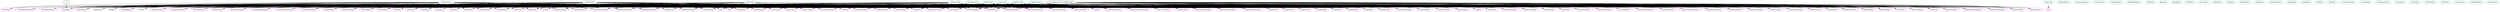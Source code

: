 digraph gool{
CSharpCode	[shape=oval, color=turquoise4, label="CSharpCode"];
CppCode	[shape=oval, color=turquoise4, label="CppCode"];
MethodData	[shape=oval, color=turquoise4, label="MethodData"];
CppSrcCode	[shape=oval, color=turquoise4, label="CppSrcCode"];
CppHdrCode	[shape=oval, color=turquoise4, label="CppHdrCode"];
JavaCode	[shape=oval, color=turquoise4, label="JavaCode"];
PythonCode	[shape=oval, color=turquoise4, label="PythonCode"];
SwiftCode	[shape=oval, color=turquoise4, label="SwiftCode"];
CodeInfoOO	[shape=oval, color=turquoise4, label="CodeInfoOO"];
JuliaCode	[shape=oval, color=turquoise4, label="JuliaCode"];
CodeInfoProc	[shape=oval, color=turquoise4, label="CodeInfoProc"];
OptionalSpace	[shape=oval, color=turquoise4, label="OptionalSpace"];
Terminator	[shape=oval, color=turquoise4, label="Terminator"];
VisibilityTag	[shape=oval, color=turquoise4, label="VisibilityTag"];
QualifiedName	[shape=oval, color=turquoise4, label="QualifiedName"];
FileType	[shape=oval, color=turquoise4, label="FileType"];
Binding	[shape=oval, color=turquoise4, label="Binding"];
BindData	[shape=oval, color=turquoise4, label="BindData"];
FileData	[shape=oval, color=turquoise4, label="FileData"];
FuncData	[shape=oval, color=turquoise4, label="FuncData"];
ModData	[shape=oval, color=turquoise4, label="ModData"];
OpData	[shape=oval, color=turquoise4, label="OpData"];
ParamData	[shape=oval, color=turquoise4, label="ParamData"];
ProgData	[shape=oval, color=turquoise4, label="ProgData"];
StateVarData	[shape=oval, color=turquoise4, label="StateVarData"];
ScopeTag	[shape=oval, color=turquoise4, label="ScopeTag"];
TypeData	[shape=oval, color=turquoise4, label="TypeData"];
ValData	[shape=oval, color=turquoise4, label="ValData"];
VarData	[shape=oval, color=turquoise4, label="VarData"];
CommonThunk	[shape=oval, color=turquoise4, label="CommonThunk"];
MethodData	[shape=oval, color=turquoise4, label="MethodData"];
ScopeData	[shape=oval, color=turquoise4, label="ScopeData"];
ExceptionType	[shape=oval, color=turquoise4, label="ExceptionType"];
Exception	[shape=oval, color=turquoise4, label="Exception"];
CodeType	[shape=oval, color=turquoise4, label="CodeType"];
GOOLState	[shape=oval, color=turquoise4, label="GOOLState"];
FileState	[shape=oval, color=turquoise4, label="FileState"];
ClassState	[shape=oval, color=turquoise4, label="ClassState"];
MethodState	[shape=oval, color=turquoise4, label="MethodState"];
ValueState	[shape=oval, color=turquoise4, label="ValueState"];
Functor	[shape=oval, color=pink, label="Functor"];
Applicative	[shape=oval, color=pink, label="Applicative"];
Monad	[shape=oval, color=pink, label="Monad"];
SharedProg	[shape=oval, color=pink, label="SharedProg"];
OOProg	[shape=oval, color=pink, label="OOProg"];
ProgramSym	[shape=oval, color=pink, label="ProgramSym"];
CommonRenderSym	[shape=oval, color=pink, label="CommonRenderSym"];
OORenderSym	[shape=oval, color=pink, label="OORenderSym"];
FileSym	[shape=oval, color=pink, label="FileSym"];
RenderFile	[shape=oval, color=pink, label="RenderFile"];
ImportSym	[shape=oval, color=pink, label="ImportSym"];
ImportElim	[shape=oval, color=pink, label="ImportElim"];
PermanenceSym	[shape=oval, color=pink, label="PermanenceSym"];
PermElim	[shape=oval, color=pink, label="PermElim"];
BodySym	[shape=oval, color=pink, label="BodySym"];
RenderBody	[shape=oval, color=pink, label="RenderBody"];
BodyElim	[shape=oval, color=pink, label="BodyElim"];
BlockSym	[shape=oval, color=pink, label="BlockSym"];
RenderBlock	[shape=oval, color=pink, label="RenderBlock"];
BlockElim	[shape=oval, color=pink, label="BlockElim"];
TypeSym	[shape=oval, color=pink, label="TypeSym"];
OOTypeSym	[shape=oval, color=pink, label="OOTypeSym"];
TypeElim	[shape=oval, color=pink, label="TypeElim"];
RenderType	[shape=oval, color=pink, label="RenderType"];
InternalTypeElim	[shape=oval, color=pink, label="InternalTypeElim"];
UnaryOpSym	[shape=oval, color=pink, label="UnaryOpSym"];
BinaryOpSym	[shape=oval, color=pink, label="BinaryOpSym"];
OpElim	[shape=oval, color=pink, label="OpElim"];
ScopeSym	[shape=oval, color=pink, label="ScopeSym"];
ScopeElim	[shape=oval, color=pink, label="ScopeElim"];
VariableSym	[shape=oval, color=pink, label="VariableSym"];
OOVariableSym	[shape=oval, color=pink, label="OOVariableSym"];
VariableElim	[shape=oval, color=pink, label="VariableElim"];
InternalVarElim	[shape=oval, color=pink, label="InternalVarElim"];
RenderVariable	[shape=oval, color=pink, label="RenderVariable"];
ValueSym	[shape=oval, color=pink, label="ValueSym"];
OOValueSym	[shape=oval, color=pink, label="OOValueSym"];
Argument	[shape=oval, color=pink, label="Argument"];
Literal	[shape=oval, color=pink, label="Literal"];
MathConstant	[shape=oval, color=pink, label="MathConstant"];
VariableValue	[shape=oval, color=pink, label="VariableValue"];
OOVariableValue	[shape=oval, color=pink, label="OOVariableValue"];
CommandLineArgs	[shape=oval, color=pink, label="CommandLineArgs"];
NumericExpression	[shape=oval, color=pink, label="NumericExpression"];
BooleanExpression	[shape=oval, color=pink, label="BooleanExpression"];
Comparison	[shape=oval, color=pink, label="Comparison"];
ValueExpression	[shape=oval, color=pink, label="ValueExpression"];
OOValueExpression	[shape=oval, color=pink, label="OOValueExpression"];
RenderValue	[shape=oval, color=pink, label="RenderValue"];
ValueElim	[shape=oval, color=pink, label="ValueElim"];
InternalValueExp	[shape=oval, color=pink, label="InternalValueExp"];
FunctionSym	[shape=oval, color=pink, label="FunctionSym"];
OOFunctionSym	[shape=oval, color=pink, label="OOFunctionSym"];
GetSet	[shape=oval, color=pink, label="GetSet"];
List	[shape=oval, color=pink, label="List"];
Set	[shape=oval, color=pink, label="Set"];
InternalList	[shape=oval, color=pink, label="InternalList"];
InternalGetSet	[shape=oval, color=pink, label="InternalGetSet"];
InternalListFunc	[shape=oval, color=pink, label="InternalListFunc"];
ThunkSym	[shape=oval, color=pink, label="ThunkSym"];
ThunkAssign	[shape=oval, color=pink, label="ThunkAssign"];
VectorType	[shape=oval, color=pink, label="VectorType"];
VectorDecl	[shape=oval, color=pink, label="VectorDecl"];
VectorThunk	[shape=oval, color=pink, label="VectorThunk"];
VectorExpression	[shape=oval, color=pink, label="VectorExpression"];
RenderFunction	[shape=oval, color=pink, label="RenderFunction"];
FunctionElim	[shape=oval, color=pink, label="FunctionElim"];
InternalAssignStmt	[shape=oval, color=pink, label="InternalAssignStmt"];
InternalIOStmt	[shape=oval, color=pink, label="InternalIOStmt"];
InternalControlStmt	[shape=oval, color=pink, label="InternalControlStmt"];
RenderStatement	[shape=oval, color=pink, label="RenderStatement"];
StatementElim	[shape=oval, color=pink, label="StatementElim"];
StatementSym	[shape=oval, color=pink, label="StatementSym"];
AssignStatement	[shape=oval, color=pink, label="AssignStatement"];
DeclStatement	[shape=oval, color=pink, label="DeclStatement"];
OODeclStatement	[shape=oval, color=pink, label="OODeclStatement"];
IOStatement	[shape=oval, color=pink, label="IOStatement"];
StringStatement	[shape=oval, color=pink, label="StringStatement"];
FuncAppStatement	[shape=oval, color=pink, label="FuncAppStatement"];
OOFuncAppStatement	[shape=oval, color=pink, label="OOFuncAppStatement"];
CommentStatement	[shape=oval, color=pink, label="CommentStatement"];
ControlStatement	[shape=oval, color=pink, label="ControlStatement"];
ObserverPattern	[shape=oval, color=pink, label="ObserverPattern"];
StrategyPattern	[shape=oval, color=pink, label="StrategyPattern"];
VisibilitySym	[shape=oval, color=pink, label="VisibilitySym"];
RenderVisibility	[shape=oval, color=pink, label="RenderVisibility"];
VisibilityElim	[shape=oval, color=pink, label="VisibilityElim"];
MethodTypeSym	[shape=oval, color=pink, label="MethodTypeSym"];
OOMethodTypeSym	[shape=oval, color=pink, label="OOMethodTypeSym"];
ParameterSym	[shape=oval, color=pink, label="ParameterSym"];
RenderParam	[shape=oval, color=pink, label="RenderParam"];
ParamElim	[shape=oval, color=pink, label="ParamElim"];
MethodSym	[shape=oval, color=pink, label="MethodSym"];
OOMethodSym	[shape=oval, color=pink, label="OOMethodSym"];
RenderMethod	[shape=oval, color=pink, label="RenderMethod"];
OORenderMethod	[shape=oval, color=pink, label="OORenderMethod"];
MethodElim	[shape=oval, color=pink, label="MethodElim"];
StateVarSym	[shape=oval, color=pink, label="StateVarSym"];
StateVarElim	[shape=oval, color=pink, label="StateVarElim"];
ClassSym	[shape=oval, color=pink, label="ClassSym"];
RenderClass	[shape=oval, color=pink, label="RenderClass"];
ClassElim	[shape=oval, color=pink, label="ClassElim"];
ModuleSym	[shape=oval, color=pink, label="ModuleSym"];
RenderMod	[shape=oval, color=pink, label="RenderMod"];
ModuleElim	[shape=oval, color=pink, label="ModuleElim"];
BlockCommentSym	[shape=oval, color=pink, label="BlockCommentSym"];
BlockCommentElim	[shape=oval, color=pink, label="BlockCommentElim"];
Pair	[shape=oval, color=pink, label="Pair"];
SharedProg	[shape=oval, color=pink, label="SharedProg"];
OOProg	[shape=oval, color=pink, label="OOProg"];
ProgramSym	[shape=oval, color=pink, label="ProgramSym"];
CommonRenderSym	[shape=oval, color=pink, label="CommonRenderSym"];
FileSym	[shape=oval, color=pink, label="FileSym"];
RenderFile	[shape=oval, color=pink, label="RenderFile"];
ImportSym	[shape=oval, color=pink, label="ImportSym"];
ImportElim	[shape=oval, color=pink, label="ImportElim"];
PermanenceSym	[shape=oval, color=pink, label="PermanenceSym"];
PermElim	[shape=oval, color=pink, label="PermElim"];
BodySym	[shape=oval, color=pink, label="BodySym"];
RenderBody	[shape=oval, color=pink, label="RenderBody"];
BodyElim	[shape=oval, color=pink, label="BodyElim"];
BlockSym	[shape=oval, color=pink, label="BlockSym"];
RenderBlock	[shape=oval, color=pink, label="RenderBlock"];
BlockElim	[shape=oval, color=pink, label="BlockElim"];
TypeSym	[shape=oval, color=pink, label="TypeSym"];
OOTypeSym	[shape=oval, color=pink, label="OOTypeSym"];
TypeElim	[shape=oval, color=pink, label="TypeElim"];
RenderType	[shape=oval, color=pink, label="RenderType"];
InternalTypeElim	[shape=oval, color=pink, label="InternalTypeElim"];
UnaryOpSym	[shape=oval, color=pink, label="UnaryOpSym"];
BinaryOpSym	[shape=oval, color=pink, label="BinaryOpSym"];
OpElim	[shape=oval, color=pink, label="OpElim"];
ScopeSym	[shape=oval, color=pink, label="ScopeSym"];
ScopeElim	[shape=oval, color=pink, label="ScopeElim"];
VariableSym	[shape=oval, color=pink, label="VariableSym"];
OOVariableSym	[shape=oval, color=pink, label="OOVariableSym"];
VariableElim	[shape=oval, color=pink, label="VariableElim"];
InternalVarElim	[shape=oval, color=pink, label="InternalVarElim"];
RenderVariable	[shape=oval, color=pink, label="RenderVariable"];
ValueSym	[shape=oval, color=pink, label="ValueSym"];
OOValueSym	[shape=oval, color=pink, label="OOValueSym"];
Argument	[shape=oval, color=pink, label="Argument"];
Literal	[shape=oval, color=pink, label="Literal"];
MathConstant	[shape=oval, color=pink, label="MathConstant"];
VariableValue	[shape=oval, color=pink, label="VariableValue"];
OOVariableValue	[shape=oval, color=pink, label="OOVariableValue"];
CommandLineArgs	[shape=oval, color=pink, label="CommandLineArgs"];
NumericExpression	[shape=oval, color=pink, label="NumericExpression"];
BooleanExpression	[shape=oval, color=pink, label="BooleanExpression"];
Comparison	[shape=oval, color=pink, label="Comparison"];
ValueExpression	[shape=oval, color=pink, label="ValueExpression"];
OOValueExpression	[shape=oval, color=pink, label="OOValueExpression"];
RenderValue	[shape=oval, color=pink, label="RenderValue"];
ValueElim	[shape=oval, color=pink, label="ValueElim"];
InternalValueExp	[shape=oval, color=pink, label="InternalValueExp"];
FunctionSym	[shape=oval, color=pink, label="FunctionSym"];
OOFunctionSym	[shape=oval, color=pink, label="OOFunctionSym"];
GetSet	[shape=oval, color=pink, label="GetSet"];
List	[shape=oval, color=pink, label="List"];
Set	[shape=oval, color=pink, label="Set"];
InternalList	[shape=oval, color=pink, label="InternalList"];
InternalGetSet	[shape=oval, color=pink, label="InternalGetSet"];
InternalListFunc	[shape=oval, color=pink, label="InternalListFunc"];
ThunkSym	[shape=oval, color=pink, label="ThunkSym"];
ThunkAssign	[shape=oval, color=pink, label="ThunkAssign"];
VectorType	[shape=oval, color=pink, label="VectorType"];
VectorDecl	[shape=oval, color=pink, label="VectorDecl"];
VectorThunk	[shape=oval, color=pink, label="VectorThunk"];
VectorExpression	[shape=oval, color=pink, label="VectorExpression"];
RenderFunction	[shape=oval, color=pink, label="RenderFunction"];
FunctionElim	[shape=oval, color=pink, label="FunctionElim"];
InternalAssignStmt	[shape=oval, color=pink, label="InternalAssignStmt"];
InternalIOStmt	[shape=oval, color=pink, label="InternalIOStmt"];
InternalControlStmt	[shape=oval, color=pink, label="InternalControlStmt"];
RenderStatement	[shape=oval, color=pink, label="RenderStatement"];
StatementElim	[shape=oval, color=pink, label="StatementElim"];
StatementSym	[shape=oval, color=pink, label="StatementSym"];
AssignStatement	[shape=oval, color=pink, label="AssignStatement"];
DeclStatement	[shape=oval, color=pink, label="DeclStatement"];
OODeclStatement	[shape=oval, color=pink, label="OODeclStatement"];
IOStatement	[shape=oval, color=pink, label="IOStatement"];
StringStatement	[shape=oval, color=pink, label="StringStatement"];
FuncAppStatement	[shape=oval, color=pink, label="FuncAppStatement"];
OOFuncAppStatement	[shape=oval, color=pink, label="OOFuncAppStatement"];
CommentStatement	[shape=oval, color=pink, label="CommentStatement"];
ControlStatement	[shape=oval, color=pink, label="ControlStatement"];
ObserverPattern	[shape=oval, color=pink, label="ObserverPattern"];
StrategyPattern	[shape=oval, color=pink, label="StrategyPattern"];
VisibilitySym	[shape=oval, color=pink, label="VisibilitySym"];
RenderVisibility	[shape=oval, color=pink, label="RenderVisibility"];
VisibilityElim	[shape=oval, color=pink, label="VisibilityElim"];
MethodTypeSym	[shape=oval, color=pink, label="MethodTypeSym"];
OOMethodTypeSym	[shape=oval, color=pink, label="OOMethodTypeSym"];
ParameterSym	[shape=oval, color=pink, label="ParameterSym"];
RenderParam	[shape=oval, color=pink, label="RenderParam"];
ParamElim	[shape=oval, color=pink, label="ParamElim"];
MethodSym	[shape=oval, color=pink, label="MethodSym"];
OOMethodSym	[shape=oval, color=pink, label="OOMethodSym"];
RenderMethod	[shape=oval, color=pink, label="RenderMethod"];
OORenderMethod	[shape=oval, color=pink, label="OORenderMethod"];
MethodElim	[shape=oval, color=pink, label="MethodElim"];
StateVarSym	[shape=oval, color=pink, label="StateVarSym"];
StateVarElim	[shape=oval, color=pink, label="StateVarElim"];
ClassSym	[shape=oval, color=pink, label="ClassSym"];
RenderClass	[shape=oval, color=pink, label="RenderClass"];
ClassElim	[shape=oval, color=pink, label="ClassElim"];
ModuleSym	[shape=oval, color=pink, label="ModuleSym"];
RenderMod	[shape=oval, color=pink, label="RenderMod"];
ModuleElim	[shape=oval, color=pink, label="ModuleElim"];
BlockCommentSym	[shape=oval, color=pink, label="BlockCommentSym"];
BlockCommentElim	[shape=oval, color=pink, label="BlockCommentElim"];
Functor	[shape=oval, color=pink, label="Functor"];
Applicative	[shape=oval, color=pink, label="Applicative"];
Monad	[shape=oval, color=pink, label="Monad"];
OORenderSym	[shape=oval, color=pink, label="OORenderSym"];
Functor	[shape=oval, color=pink, label="Functor"];
Applicative	[shape=oval, color=pink, label="Applicative"];
Monad	[shape=oval, color=pink, label="Monad"];
SharedProg	[shape=oval, color=pink, label="SharedProg"];
OOProg	[shape=oval, color=pink, label="OOProg"];
ProgramSym	[shape=oval, color=pink, label="ProgramSym"];
CommonRenderSym	[shape=oval, color=pink, label="CommonRenderSym"];
OORenderSym	[shape=oval, color=pink, label="OORenderSym"];
FileSym	[shape=oval, color=pink, label="FileSym"];
RenderFile	[shape=oval, color=pink, label="RenderFile"];
ImportSym	[shape=oval, color=pink, label="ImportSym"];
ImportElim	[shape=oval, color=pink, label="ImportElim"];
PermanenceSym	[shape=oval, color=pink, label="PermanenceSym"];
PermElim	[shape=oval, color=pink, label="PermElim"];
BodySym	[shape=oval, color=pink, label="BodySym"];
RenderBody	[shape=oval, color=pink, label="RenderBody"];
BodyElim	[shape=oval, color=pink, label="BodyElim"];
BlockSym	[shape=oval, color=pink, label="BlockSym"];
RenderBlock	[shape=oval, color=pink, label="RenderBlock"];
BlockElim	[shape=oval, color=pink, label="BlockElim"];
TypeSym	[shape=oval, color=pink, label="TypeSym"];
OOTypeSym	[shape=oval, color=pink, label="OOTypeSym"];
TypeElim	[shape=oval, color=pink, label="TypeElim"];
RenderType	[shape=oval, color=pink, label="RenderType"];
InternalTypeElim	[shape=oval, color=pink, label="InternalTypeElim"];
UnaryOpSym	[shape=oval, color=pink, label="UnaryOpSym"];
BinaryOpSym	[shape=oval, color=pink, label="BinaryOpSym"];
OpElim	[shape=oval, color=pink, label="OpElim"];
ScopeSym	[shape=oval, color=pink, label="ScopeSym"];
ScopeElim	[shape=oval, color=pink, label="ScopeElim"];
VariableSym	[shape=oval, color=pink, label="VariableSym"];
OOVariableSym	[shape=oval, color=pink, label="OOVariableSym"];
VariableElim	[shape=oval, color=pink, label="VariableElim"];
InternalVarElim	[shape=oval, color=pink, label="InternalVarElim"];
RenderVariable	[shape=oval, color=pink, label="RenderVariable"];
ValueSym	[shape=oval, color=pink, label="ValueSym"];
OOValueSym	[shape=oval, color=pink, label="OOValueSym"];
Argument	[shape=oval, color=pink, label="Argument"];
Literal	[shape=oval, color=pink, label="Literal"];
MathConstant	[shape=oval, color=pink, label="MathConstant"];
VariableValue	[shape=oval, color=pink, label="VariableValue"];
OOVariableValue	[shape=oval, color=pink, label="OOVariableValue"];
CommandLineArgs	[shape=oval, color=pink, label="CommandLineArgs"];
NumericExpression	[shape=oval, color=pink, label="NumericExpression"];
BooleanExpression	[shape=oval, color=pink, label="BooleanExpression"];
Comparison	[shape=oval, color=pink, label="Comparison"];
ValueExpression	[shape=oval, color=pink, label="ValueExpression"];
OOValueExpression	[shape=oval, color=pink, label="OOValueExpression"];
RenderValue	[shape=oval, color=pink, label="RenderValue"];
ValueElim	[shape=oval, color=pink, label="ValueElim"];
InternalValueExp	[shape=oval, color=pink, label="InternalValueExp"];
FunctionSym	[shape=oval, color=pink, label="FunctionSym"];
OOFunctionSym	[shape=oval, color=pink, label="OOFunctionSym"];
GetSet	[shape=oval, color=pink, label="GetSet"];
List	[shape=oval, color=pink, label="List"];
Set	[shape=oval, color=pink, label="Set"];
InternalList	[shape=oval, color=pink, label="InternalList"];
InternalGetSet	[shape=oval, color=pink, label="InternalGetSet"];
InternalListFunc	[shape=oval, color=pink, label="InternalListFunc"];
ThunkSym	[shape=oval, color=pink, label="ThunkSym"];
ThunkAssign	[shape=oval, color=pink, label="ThunkAssign"];
VectorType	[shape=oval, color=pink, label="VectorType"];
VectorDecl	[shape=oval, color=pink, label="VectorDecl"];
VectorThunk	[shape=oval, color=pink, label="VectorThunk"];
VectorExpression	[shape=oval, color=pink, label="VectorExpression"];
RenderFunction	[shape=oval, color=pink, label="RenderFunction"];
FunctionElim	[shape=oval, color=pink, label="FunctionElim"];
InternalAssignStmt	[shape=oval, color=pink, label="InternalAssignStmt"];
InternalIOStmt	[shape=oval, color=pink, label="InternalIOStmt"];
InternalControlStmt	[shape=oval, color=pink, label="InternalControlStmt"];
RenderStatement	[shape=oval, color=pink, label="RenderStatement"];
StatementElim	[shape=oval, color=pink, label="StatementElim"];
StatementSym	[shape=oval, color=pink, label="StatementSym"];
AssignStatement	[shape=oval, color=pink, label="AssignStatement"];
DeclStatement	[shape=oval, color=pink, label="DeclStatement"];
OODeclStatement	[shape=oval, color=pink, label="OODeclStatement"];
IOStatement	[shape=oval, color=pink, label="IOStatement"];
StringStatement	[shape=oval, color=pink, label="StringStatement"];
FuncAppStatement	[shape=oval, color=pink, label="FuncAppStatement"];
OOFuncAppStatement	[shape=oval, color=pink, label="OOFuncAppStatement"];
CommentStatement	[shape=oval, color=pink, label="CommentStatement"];
ControlStatement	[shape=oval, color=pink, label="ControlStatement"];
ObserverPattern	[shape=oval, color=pink, label="ObserverPattern"];
StrategyPattern	[shape=oval, color=pink, label="StrategyPattern"];
VisibilitySym	[shape=oval, color=pink, label="VisibilitySym"];
RenderVisibility	[shape=oval, color=pink, label="RenderVisibility"];
VisibilityElim	[shape=oval, color=pink, label="VisibilityElim"];
MethodTypeSym	[shape=oval, color=pink, label="MethodTypeSym"];
OOMethodTypeSym	[shape=oval, color=pink, label="OOMethodTypeSym"];
ParameterSym	[shape=oval, color=pink, label="ParameterSym"];
RenderParam	[shape=oval, color=pink, label="RenderParam"];
ParamElim	[shape=oval, color=pink, label="ParamElim"];
MethodSym	[shape=oval, color=pink, label="MethodSym"];
OOMethodSym	[shape=oval, color=pink, label="OOMethodSym"];
RenderMethod	[shape=oval, color=pink, label="RenderMethod"];
OORenderMethod	[shape=oval, color=pink, label="OORenderMethod"];
MethodElim	[shape=oval, color=pink, label="MethodElim"];
StateVarSym	[shape=oval, color=pink, label="StateVarSym"];
StateVarElim	[shape=oval, color=pink, label="StateVarElim"];
ClassSym	[shape=oval, color=pink, label="ClassSym"];
RenderClass	[shape=oval, color=pink, label="RenderClass"];
ClassElim	[shape=oval, color=pink, label="ClassElim"];
ModuleSym	[shape=oval, color=pink, label="ModuleSym"];
RenderMod	[shape=oval, color=pink, label="RenderMod"];
ModuleElim	[shape=oval, color=pink, label="ModuleElim"];
BlockCommentSym	[shape=oval, color=pink, label="BlockCommentSym"];
BlockCommentElim	[shape=oval, color=pink, label="BlockCommentElim"];
HasException	[shape=oval, color=pink, label="HasException"];
Functor	[shape=oval, color=pink, label="Functor"];
Applicative	[shape=oval, color=pink, label="Applicative"];
Monad	[shape=oval, color=pink, label="Monad"];
SharedProg	[shape=oval, color=pink, label="SharedProg"];
OOProg	[shape=oval, color=pink, label="OOProg"];
ProgramSym	[shape=oval, color=pink, label="ProgramSym"];
CommonRenderSym	[shape=oval, color=pink, label="CommonRenderSym"];
OORenderSym	[shape=oval, color=pink, label="OORenderSym"];
FileSym	[shape=oval, color=pink, label="FileSym"];
RenderFile	[shape=oval, color=pink, label="RenderFile"];
ImportSym	[shape=oval, color=pink, label="ImportSym"];
ImportElim	[shape=oval, color=pink, label="ImportElim"];
PermanenceSym	[shape=oval, color=pink, label="PermanenceSym"];
PermElim	[shape=oval, color=pink, label="PermElim"];
BodySym	[shape=oval, color=pink, label="BodySym"];
RenderBody	[shape=oval, color=pink, label="RenderBody"];
BodyElim	[shape=oval, color=pink, label="BodyElim"];
BlockSym	[shape=oval, color=pink, label="BlockSym"];
RenderBlock	[shape=oval, color=pink, label="RenderBlock"];
BlockElim	[shape=oval, color=pink, label="BlockElim"];
TypeSym	[shape=oval, color=pink, label="TypeSym"];
OOTypeSym	[shape=oval, color=pink, label="OOTypeSym"];
TypeElim	[shape=oval, color=pink, label="TypeElim"];
RenderType	[shape=oval, color=pink, label="RenderType"];
InternalTypeElim	[shape=oval, color=pink, label="InternalTypeElim"];
UnaryOpSym	[shape=oval, color=pink, label="UnaryOpSym"];
BinaryOpSym	[shape=oval, color=pink, label="BinaryOpSym"];
OpElim	[shape=oval, color=pink, label="OpElim"];
ScopeSym	[shape=oval, color=pink, label="ScopeSym"];
ScopeElim	[shape=oval, color=pink, label="ScopeElim"];
VariableSym	[shape=oval, color=pink, label="VariableSym"];
OOVariableSym	[shape=oval, color=pink, label="OOVariableSym"];
VariableElim	[shape=oval, color=pink, label="VariableElim"];
InternalVarElim	[shape=oval, color=pink, label="InternalVarElim"];
RenderVariable	[shape=oval, color=pink, label="RenderVariable"];
ValueSym	[shape=oval, color=pink, label="ValueSym"];
OOValueSym	[shape=oval, color=pink, label="OOValueSym"];
Argument	[shape=oval, color=pink, label="Argument"];
Literal	[shape=oval, color=pink, label="Literal"];
MathConstant	[shape=oval, color=pink, label="MathConstant"];
VariableValue	[shape=oval, color=pink, label="VariableValue"];
OOVariableValue	[shape=oval, color=pink, label="OOVariableValue"];
CommandLineArgs	[shape=oval, color=pink, label="CommandLineArgs"];
NumericExpression	[shape=oval, color=pink, label="NumericExpression"];
BooleanExpression	[shape=oval, color=pink, label="BooleanExpression"];
Comparison	[shape=oval, color=pink, label="Comparison"];
ValueExpression	[shape=oval, color=pink, label="ValueExpression"];
OOValueExpression	[shape=oval, color=pink, label="OOValueExpression"];
RenderValue	[shape=oval, color=pink, label="RenderValue"];
ValueElim	[shape=oval, color=pink, label="ValueElim"];
InternalValueExp	[shape=oval, color=pink, label="InternalValueExp"];
FunctionSym	[shape=oval, color=pink, label="FunctionSym"];
OOFunctionSym	[shape=oval, color=pink, label="OOFunctionSym"];
GetSet	[shape=oval, color=pink, label="GetSet"];
List	[shape=oval, color=pink, label="List"];
Set	[shape=oval, color=pink, label="Set"];
InternalList	[shape=oval, color=pink, label="InternalList"];
InternalGetSet	[shape=oval, color=pink, label="InternalGetSet"];
InternalListFunc	[shape=oval, color=pink, label="InternalListFunc"];
ThunkSym	[shape=oval, color=pink, label="ThunkSym"];
ThunkAssign	[shape=oval, color=pink, label="ThunkAssign"];
VectorType	[shape=oval, color=pink, label="VectorType"];
VectorDecl	[shape=oval, color=pink, label="VectorDecl"];
VectorThunk	[shape=oval, color=pink, label="VectorThunk"];
VectorExpression	[shape=oval, color=pink, label="VectorExpression"];
RenderFunction	[shape=oval, color=pink, label="RenderFunction"];
FunctionElim	[shape=oval, color=pink, label="FunctionElim"];
InternalAssignStmt	[shape=oval, color=pink, label="InternalAssignStmt"];
InternalIOStmt	[shape=oval, color=pink, label="InternalIOStmt"];
InternalControlStmt	[shape=oval, color=pink, label="InternalControlStmt"];
RenderStatement	[shape=oval, color=pink, label="RenderStatement"];
StatementElim	[shape=oval, color=pink, label="StatementElim"];
StatementSym	[shape=oval, color=pink, label="StatementSym"];
AssignStatement	[shape=oval, color=pink, label="AssignStatement"];
DeclStatement	[shape=oval, color=pink, label="DeclStatement"];
OODeclStatement	[shape=oval, color=pink, label="OODeclStatement"];
IOStatement	[shape=oval, color=pink, label="IOStatement"];
StringStatement	[shape=oval, color=pink, label="StringStatement"];
FuncAppStatement	[shape=oval, color=pink, label="FuncAppStatement"];
OOFuncAppStatement	[shape=oval, color=pink, label="OOFuncAppStatement"];
CommentStatement	[shape=oval, color=pink, label="CommentStatement"];
ControlStatement	[shape=oval, color=pink, label="ControlStatement"];
ObserverPattern	[shape=oval, color=pink, label="ObserverPattern"];
StrategyPattern	[shape=oval, color=pink, label="StrategyPattern"];
VisibilitySym	[shape=oval, color=pink, label="VisibilitySym"];
RenderVisibility	[shape=oval, color=pink, label="RenderVisibility"];
VisibilityElim	[shape=oval, color=pink, label="VisibilityElim"];
MethodTypeSym	[shape=oval, color=pink, label="MethodTypeSym"];
OOMethodTypeSym	[shape=oval, color=pink, label="OOMethodTypeSym"];
ParameterSym	[shape=oval, color=pink, label="ParameterSym"];
RenderParam	[shape=oval, color=pink, label="RenderParam"];
ParamElim	[shape=oval, color=pink, label="ParamElim"];
MethodSym	[shape=oval, color=pink, label="MethodSym"];
OOMethodSym	[shape=oval, color=pink, label="OOMethodSym"];
RenderMethod	[shape=oval, color=pink, label="RenderMethod"];
OORenderMethod	[shape=oval, color=pink, label="OORenderMethod"];
MethodElim	[shape=oval, color=pink, label="MethodElim"];
StateVarSym	[shape=oval, color=pink, label="StateVarSym"];
StateVarElim	[shape=oval, color=pink, label="StateVarElim"];
ClassSym	[shape=oval, color=pink, label="ClassSym"];
RenderClass	[shape=oval, color=pink, label="RenderClass"];
ClassElim	[shape=oval, color=pink, label="ClassElim"];
ModuleSym	[shape=oval, color=pink, label="ModuleSym"];
RenderMod	[shape=oval, color=pink, label="RenderMod"];
ModuleElim	[shape=oval, color=pink, label="ModuleElim"];
BlockCommentSym	[shape=oval, color=pink, label="BlockCommentSym"];
BlockCommentElim	[shape=oval, color=pink, label="BlockCommentElim"];
Functor	[shape=oval, color=pink, label="Functor"];
Applicative	[shape=oval, color=pink, label="Applicative"];
Monad	[shape=oval, color=pink, label="Monad"];
SharedProg	[shape=oval, color=pink, label="SharedProg"];
OOProg	[shape=oval, color=pink, label="OOProg"];
ProgramSym	[shape=oval, color=pink, label="ProgramSym"];
CommonRenderSym	[shape=oval, color=pink, label="CommonRenderSym"];
OORenderSym	[shape=oval, color=pink, label="OORenderSym"];
FileSym	[shape=oval, color=pink, label="FileSym"];
RenderFile	[shape=oval, color=pink, label="RenderFile"];
ImportSym	[shape=oval, color=pink, label="ImportSym"];
ImportElim	[shape=oval, color=pink, label="ImportElim"];
PermanenceSym	[shape=oval, color=pink, label="PermanenceSym"];
PermElim	[shape=oval, color=pink, label="PermElim"];
BodySym	[shape=oval, color=pink, label="BodySym"];
RenderBody	[shape=oval, color=pink, label="RenderBody"];
BodyElim	[shape=oval, color=pink, label="BodyElim"];
BlockSym	[shape=oval, color=pink, label="BlockSym"];
RenderBlock	[shape=oval, color=pink, label="RenderBlock"];
BlockElim	[shape=oval, color=pink, label="BlockElim"];
TypeSym	[shape=oval, color=pink, label="TypeSym"];
OOTypeSym	[shape=oval, color=pink, label="OOTypeSym"];
TypeElim	[shape=oval, color=pink, label="TypeElim"];
RenderType	[shape=oval, color=pink, label="RenderType"];
InternalTypeElim	[shape=oval, color=pink, label="InternalTypeElim"];
UnaryOpSym	[shape=oval, color=pink, label="UnaryOpSym"];
BinaryOpSym	[shape=oval, color=pink, label="BinaryOpSym"];
OpElim	[shape=oval, color=pink, label="OpElim"];
ScopeSym	[shape=oval, color=pink, label="ScopeSym"];
ScopeElim	[shape=oval, color=pink, label="ScopeElim"];
VariableSym	[shape=oval, color=pink, label="VariableSym"];
OOVariableSym	[shape=oval, color=pink, label="OOVariableSym"];
VariableElim	[shape=oval, color=pink, label="VariableElim"];
InternalVarElim	[shape=oval, color=pink, label="InternalVarElim"];
RenderVariable	[shape=oval, color=pink, label="RenderVariable"];
ValueSym	[shape=oval, color=pink, label="ValueSym"];
OOValueSym	[shape=oval, color=pink, label="OOValueSym"];
Argument	[shape=oval, color=pink, label="Argument"];
Literal	[shape=oval, color=pink, label="Literal"];
MathConstant	[shape=oval, color=pink, label="MathConstant"];
VariableValue	[shape=oval, color=pink, label="VariableValue"];
OOVariableValue	[shape=oval, color=pink, label="OOVariableValue"];
CommandLineArgs	[shape=oval, color=pink, label="CommandLineArgs"];
NumericExpression	[shape=oval, color=pink, label="NumericExpression"];
BooleanExpression	[shape=oval, color=pink, label="BooleanExpression"];
Comparison	[shape=oval, color=pink, label="Comparison"];
ValueExpression	[shape=oval, color=pink, label="ValueExpression"];
OOValueExpression	[shape=oval, color=pink, label="OOValueExpression"];
RenderValue	[shape=oval, color=pink, label="RenderValue"];
ValueElim	[shape=oval, color=pink, label="ValueElim"];
InternalValueExp	[shape=oval, color=pink, label="InternalValueExp"];
FunctionSym	[shape=oval, color=pink, label="FunctionSym"];
OOFunctionSym	[shape=oval, color=pink, label="OOFunctionSym"];
GetSet	[shape=oval, color=pink, label="GetSet"];
List	[shape=oval, color=pink, label="List"];
Set	[shape=oval, color=pink, label="Set"];
InternalList	[shape=oval, color=pink, label="InternalList"];
InternalGetSet	[shape=oval, color=pink, label="InternalGetSet"];
InternalListFunc	[shape=oval, color=pink, label="InternalListFunc"];
ThunkSym	[shape=oval, color=pink, label="ThunkSym"];
ThunkAssign	[shape=oval, color=pink, label="ThunkAssign"];
VectorType	[shape=oval, color=pink, label="VectorType"];
VectorDecl	[shape=oval, color=pink, label="VectorDecl"];
VectorThunk	[shape=oval, color=pink, label="VectorThunk"];
VectorExpression	[shape=oval, color=pink, label="VectorExpression"];
RenderFunction	[shape=oval, color=pink, label="RenderFunction"];
FunctionElim	[shape=oval, color=pink, label="FunctionElim"];
InternalAssignStmt	[shape=oval, color=pink, label="InternalAssignStmt"];
InternalIOStmt	[shape=oval, color=pink, label="InternalIOStmt"];
InternalControlStmt	[shape=oval, color=pink, label="InternalControlStmt"];
RenderStatement	[shape=oval, color=pink, label="RenderStatement"];
StatementElim	[shape=oval, color=pink, label="StatementElim"];
StatementSym	[shape=oval, color=pink, label="StatementSym"];
AssignStatement	[shape=oval, color=pink, label="AssignStatement"];
DeclStatement	[shape=oval, color=pink, label="DeclStatement"];
OODeclStatement	[shape=oval, color=pink, label="OODeclStatement"];
IOStatement	[shape=oval, color=pink, label="IOStatement"];
StringStatement	[shape=oval, color=pink, label="StringStatement"];
FuncAppStatement	[shape=oval, color=pink, label="FuncAppStatement"];
OOFuncAppStatement	[shape=oval, color=pink, label="OOFuncAppStatement"];
CommentStatement	[shape=oval, color=pink, label="CommentStatement"];
ControlStatement	[shape=oval, color=pink, label="ControlStatement"];
ObserverPattern	[shape=oval, color=pink, label="ObserverPattern"];
StrategyPattern	[shape=oval, color=pink, label="StrategyPattern"];
VisibilitySym	[shape=oval, color=pink, label="VisibilitySym"];
RenderVisibility	[shape=oval, color=pink, label="RenderVisibility"];
VisibilityElim	[shape=oval, color=pink, label="VisibilityElim"];
MethodTypeSym	[shape=oval, color=pink, label="MethodTypeSym"];
OOMethodTypeSym	[shape=oval, color=pink, label="OOMethodTypeSym"];
ParameterSym	[shape=oval, color=pink, label="ParameterSym"];
RenderParam	[shape=oval, color=pink, label="RenderParam"];
ParamElim	[shape=oval, color=pink, label="ParamElim"];
MethodSym	[shape=oval, color=pink, label="MethodSym"];
OOMethodSym	[shape=oval, color=pink, label="OOMethodSym"];
RenderMethod	[shape=oval, color=pink, label="RenderMethod"];
OORenderMethod	[shape=oval, color=pink, label="OORenderMethod"];
MethodElim	[shape=oval, color=pink, label="MethodElim"];
StateVarSym	[shape=oval, color=pink, label="StateVarSym"];
StateVarElim	[shape=oval, color=pink, label="StateVarElim"];
ClassSym	[shape=oval, color=pink, label="ClassSym"];
RenderClass	[shape=oval, color=pink, label="RenderClass"];
ClassElim	[shape=oval, color=pink, label="ClassElim"];
ModuleSym	[shape=oval, color=pink, label="ModuleSym"];
RenderMod	[shape=oval, color=pink, label="RenderMod"];
ModuleElim	[shape=oval, color=pink, label="ModuleElim"];
BlockCommentSym	[shape=oval, color=pink, label="BlockCommentSym"];
BlockCommentElim	[shape=oval, color=pink, label="BlockCommentElim"];
Functor	[shape=oval, color=pink, label="Functor"];
Applicative	[shape=oval, color=pink, label="Applicative"];
Monad	[shape=oval, color=pink, label="Monad"];
SharedProg	[shape=oval, color=pink, label="SharedProg"];
OOProg	[shape=oval, color=pink, label="OOProg"];
ProgramSym	[shape=oval, color=pink, label="ProgramSym"];
FileSym	[shape=oval, color=pink, label="FileSym"];
PermanenceSym	[shape=oval, color=pink, label="PermanenceSym"];
BodySym	[shape=oval, color=pink, label="BodySym"];
BlockSym	[shape=oval, color=pink, label="BlockSym"];
TypeSym	[shape=oval, color=pink, label="TypeSym"];
OOTypeSym	[shape=oval, color=pink, label="OOTypeSym"];
TypeElim	[shape=oval, color=pink, label="TypeElim"];
ScopeSym	[shape=oval, color=pink, label="ScopeSym"];
VariableSym	[shape=oval, color=pink, label="VariableSym"];
OOVariableSym	[shape=oval, color=pink, label="OOVariableSym"];
VariableElim	[shape=oval, color=pink, label="VariableElim"];
ValueSym	[shape=oval, color=pink, label="ValueSym"];
OOValueSym	[shape=oval, color=pink, label="OOValueSym"];
Argument	[shape=oval, color=pink, label="Argument"];
Literal	[shape=oval, color=pink, label="Literal"];
MathConstant	[shape=oval, color=pink, label="MathConstant"];
VariableValue	[shape=oval, color=pink, label="VariableValue"];
OOVariableValue	[shape=oval, color=pink, label="OOVariableValue"];
CommandLineArgs	[shape=oval, color=pink, label="CommandLineArgs"];
NumericExpression	[shape=oval, color=pink, label="NumericExpression"];
BooleanExpression	[shape=oval, color=pink, label="BooleanExpression"];
Comparison	[shape=oval, color=pink, label="Comparison"];
ValueExpression	[shape=oval, color=pink, label="ValueExpression"];
OOValueExpression	[shape=oval, color=pink, label="OOValueExpression"];
InternalValueExp	[shape=oval, color=pink, label="InternalValueExp"];
FunctionSym	[shape=oval, color=pink, label="FunctionSym"];
OOFunctionSym	[shape=oval, color=pink, label="OOFunctionSym"];
GetSet	[shape=oval, color=pink, label="GetSet"];
List	[shape=oval, color=pink, label="List"];
Set	[shape=oval, color=pink, label="Set"];
InternalList	[shape=oval, color=pink, label="InternalList"];
ThunkSym	[shape=oval, color=pink, label="ThunkSym"];
ThunkAssign	[shape=oval, color=pink, label="ThunkAssign"];
VectorType	[shape=oval, color=pink, label="VectorType"];
VectorDecl	[shape=oval, color=pink, label="VectorDecl"];
VectorThunk	[shape=oval, color=pink, label="VectorThunk"];
VectorExpression	[shape=oval, color=pink, label="VectorExpression"];
StatementSym	[shape=oval, color=pink, label="StatementSym"];
AssignStatement	[shape=oval, color=pink, label="AssignStatement"];
DeclStatement	[shape=oval, color=pink, label="DeclStatement"];
OODeclStatement	[shape=oval, color=pink, label="OODeclStatement"];
IOStatement	[shape=oval, color=pink, label="IOStatement"];
StringStatement	[shape=oval, color=pink, label="StringStatement"];
FuncAppStatement	[shape=oval, color=pink, label="FuncAppStatement"];
OOFuncAppStatement	[shape=oval, color=pink, label="OOFuncAppStatement"];
CommentStatement	[shape=oval, color=pink, label="CommentStatement"];
ControlStatement	[shape=oval, color=pink, label="ControlStatement"];
ObserverPattern	[shape=oval, color=pink, label="ObserverPattern"];
StrategyPattern	[shape=oval, color=pink, label="StrategyPattern"];
VisibilitySym	[shape=oval, color=pink, label="VisibilitySym"];
ParameterSym	[shape=oval, color=pink, label="ParameterSym"];
MethodSym	[shape=oval, color=pink, label="MethodSym"];
OOMethodSym	[shape=oval, color=pink, label="OOMethodSym"];
StateVarSym	[shape=oval, color=pink, label="StateVarSym"];
ClassSym	[shape=oval, color=pink, label="ClassSym"];
ModuleSym	[shape=oval, color=pink, label="ModuleSym"];
Applicative	[shape=oval, color=pink, label="Applicative"];
Monad	[shape=oval, color=pink, label="Monad"];
SharedProg	[shape=oval, color=pink, label="SharedProg"];
ProcProg	[shape=oval, color=pink, label="ProcProg"];
ProgramSym	[shape=oval, color=pink, label="ProgramSym"];
CommonRenderSym	[shape=oval, color=pink, label="CommonRenderSym"];
ProcRenderSym	[shape=oval, color=pink, label="ProcRenderSym"];
FileSym	[shape=oval, color=pink, label="FileSym"];
RenderFile	[shape=oval, color=pink, label="RenderFile"];
ImportSym	[shape=oval, color=pink, label="ImportSym"];
ImportElim	[shape=oval, color=pink, label="ImportElim"];
BodySym	[shape=oval, color=pink, label="BodySym"];
RenderBody	[shape=oval, color=pink, label="RenderBody"];
BodyElim	[shape=oval, color=pink, label="BodyElim"];
BlockSym	[shape=oval, color=pink, label="BlockSym"];
RenderBlock	[shape=oval, color=pink, label="RenderBlock"];
BlockElim	[shape=oval, color=pink, label="BlockElim"];
TypeSym	[shape=oval, color=pink, label="TypeSym"];
TypeElim	[shape=oval, color=pink, label="TypeElim"];
RenderType	[shape=oval, color=pink, label="RenderType"];
InternalTypeElim	[shape=oval, color=pink, label="InternalTypeElim"];
UnaryOpSym	[shape=oval, color=pink, label="UnaryOpSym"];
BinaryOpSym	[shape=oval, color=pink, label="BinaryOpSym"];
OpElim	[shape=oval, color=pink, label="OpElim"];
ScopeSym	[shape=oval, color=pink, label="ScopeSym"];
ScopeElim	[shape=oval, color=pink, label="ScopeElim"];
VariableSym	[shape=oval, color=pink, label="VariableSym"];
VariableElim	[shape=oval, color=pink, label="VariableElim"];
InternalVarElim	[shape=oval, color=pink, label="InternalVarElim"];
RenderVariable	[shape=oval, color=pink, label="RenderVariable"];
ValueSym	[shape=oval, color=pink, label="ValueSym"];
Argument	[shape=oval, color=pink, label="Argument"];
Literal	[shape=oval, color=pink, label="Literal"];
MathConstant	[shape=oval, color=pink, label="MathConstant"];
VariableValue	[shape=oval, color=pink, label="VariableValue"];
CommandLineArgs	[shape=oval, color=pink, label="CommandLineArgs"];
NumericExpression	[shape=oval, color=pink, label="NumericExpression"];
BooleanExpression	[shape=oval, color=pink, label="BooleanExpression"];
Comparison	[shape=oval, color=pink, label="Comparison"];
ValueExpression	[shape=oval, color=pink, label="ValueExpression"];
RenderValue	[shape=oval, color=pink, label="RenderValue"];
ValueElim	[shape=oval, color=pink, label="ValueElim"];
List	[shape=oval, color=pink, label="List"];
Set	[shape=oval, color=pink, label="Set"];
InternalList	[shape=oval, color=pink, label="InternalList"];
InternalListFunc	[shape=oval, color=pink, label="InternalListFunc"];
ThunkSym	[shape=oval, color=pink, label="ThunkSym"];
ThunkAssign	[shape=oval, color=pink, label="ThunkAssign"];
VectorType	[shape=oval, color=pink, label="VectorType"];
VectorDecl	[shape=oval, color=pink, label="VectorDecl"];
VectorThunk	[shape=oval, color=pink, label="VectorThunk"];
VectorExpression	[shape=oval, color=pink, label="VectorExpression"];
RenderFunction	[shape=oval, color=pink, label="RenderFunction"];
FunctionElim	[shape=oval, color=pink, label="FunctionElim"];
InternalAssignStmt	[shape=oval, color=pink, label="InternalAssignStmt"];
InternalIOStmt	[shape=oval, color=pink, label="InternalIOStmt"];
InternalControlStmt	[shape=oval, color=pink, label="InternalControlStmt"];
RenderStatement	[shape=oval, color=pink, label="RenderStatement"];
StatementElim	[shape=oval, color=pink, label="StatementElim"];
StatementSym	[shape=oval, color=pink, label="StatementSym"];
AssignStatement	[shape=oval, color=pink, label="AssignStatement"];
DeclStatement	[shape=oval, color=pink, label="DeclStatement"];
IOStatement	[shape=oval, color=pink, label="IOStatement"];
StringStatement	[shape=oval, color=pink, label="StringStatement"];
FunctionSym	[shape=oval, color=pink, label="FunctionSym"];
FuncAppStatement	[shape=oval, color=pink, label="FuncAppStatement"];
CommentStatement	[shape=oval, color=pink, label="CommentStatement"];
ControlStatement	[shape=oval, color=pink, label="ControlStatement"];
VisibilitySym	[shape=oval, color=pink, label="VisibilitySym"];
RenderVisibility	[shape=oval, color=pink, label="RenderVisibility"];
VisibilityElim	[shape=oval, color=pink, label="VisibilityElim"];
MethodTypeSym	[shape=oval, color=pink, label="MethodTypeSym"];
ParameterSym	[shape=oval, color=pink, label="ParameterSym"];
RenderParam	[shape=oval, color=pink, label="RenderParam"];
ParamElim	[shape=oval, color=pink, label="ParamElim"];
MethodSym	[shape=oval, color=pink, label="MethodSym"];
RenderMethod	[shape=oval, color=pink, label="RenderMethod"];
ProcRenderMethod	[shape=oval, color=pink, label="ProcRenderMethod"];
MethodElim	[shape=oval, color=pink, label="MethodElim"];
ModuleSym	[shape=oval, color=pink, label="ModuleSym"];
RenderMod	[shape=oval, color=pink, label="RenderMod"];
ModuleElim	[shape=oval, color=pink, label="ModuleElim"];
BlockCommentSym	[shape=oval, color=pink, label="BlockCommentSym"];
BlockCommentElim	[shape=oval, color=pink, label="BlockCommentElim"];
Functor	[shape=oval, color=pink, label="Functor"];
Applicative	[shape=oval, color=pink, label="Applicative"];
Monad	[shape=oval, color=pink, label="Monad"];
SharedProg	[shape=oval, color=pink, label="SharedProg"];
ProcProg	[shape=oval, color=pink, label="ProcProg"];
ProgramSym	[shape=oval, color=pink, label="ProgramSym"];
FileSym	[shape=oval, color=pink, label="FileSym"];
BodySym	[shape=oval, color=pink, label="BodySym"];
BlockSym	[shape=oval, color=pink, label="BlockSym"];
TypeSym	[shape=oval, color=pink, label="TypeSym"];
TypeElim	[shape=oval, color=pink, label="TypeElim"];
ScopeSym	[shape=oval, color=pink, label="ScopeSym"];
VariableSym	[shape=oval, color=pink, label="VariableSym"];
VariableElim	[shape=oval, color=pink, label="VariableElim"];
ValueSym	[shape=oval, color=pink, label="ValueSym"];
Argument	[shape=oval, color=pink, label="Argument"];
Literal	[shape=oval, color=pink, label="Literal"];
MathConstant	[shape=oval, color=pink, label="MathConstant"];
VariableValue	[shape=oval, color=pink, label="VariableValue"];
CommandLineArgs	[shape=oval, color=pink, label="CommandLineArgs"];
NumericExpression	[shape=oval, color=pink, label="NumericExpression"];
BooleanExpression	[shape=oval, color=pink, label="BooleanExpression"];
Comparison	[shape=oval, color=pink, label="Comparison"];
ValueExpression	[shape=oval, color=pink, label="ValueExpression"];
FunctionSym	[shape=oval, color=pink, label="FunctionSym"];
List	[shape=oval, color=pink, label="List"];
Set	[shape=oval, color=pink, label="Set"];
InternalList	[shape=oval, color=pink, label="InternalList"];
ThunkSym	[shape=oval, color=pink, label="ThunkSym"];
ThunkAssign	[shape=oval, color=pink, label="ThunkAssign"];
VectorType	[shape=oval, color=pink, label="VectorType"];
VectorDecl	[shape=oval, color=pink, label="VectorDecl"];
VectorThunk	[shape=oval, color=pink, label="VectorThunk"];
VectorExpression	[shape=oval, color=pink, label="VectorExpression"];
StatementSym	[shape=oval, color=pink, label="StatementSym"];
AssignStatement	[shape=oval, color=pink, label="AssignStatement"];
DeclStatement	[shape=oval, color=pink, label="DeclStatement"];
IOStatement	[shape=oval, color=pink, label="IOStatement"];
StringStatement	[shape=oval, color=pink, label="StringStatement"];
FuncAppStatement	[shape=oval, color=pink, label="FuncAppStatement"];
CommentStatement	[shape=oval, color=pink, label="CommentStatement"];
ControlStatement	[shape=oval, color=pink, label="ControlStatement"];
VisibilitySym	[shape=oval, color=pink, label="VisibilitySym"];
ParameterSym	[shape=oval, color=pink, label="ParameterSym"];
MethodSym	[shape=oval, color=pink, label="MethodSym"];
ModuleSym	[shape=oval, color=pink, label="ModuleSym"];
OOProg	[shape=oval, color=magenta, label="OOProg"];
ProgramSym	[shape=oval, color=magenta, label="ProgramSym"];
FileSym	[shape=oval, color=magenta, label="FileSym"];
ModuleSym	[shape=oval, color=magenta, label="ModuleSym"];
ClassSym	[shape=oval, color=magenta, label="ClassSym"];
OOMethodSym	[shape=oval, color=magenta, label="OOMethodSym"];
StateVarSym	[shape=oval, color=magenta, label="StateVarSym"];
PermanenceSym	[shape=oval, color=magenta, label="PermanenceSym"];
OOTypeSym	[shape=oval, color=magenta, label="OOTypeSym"];
OOValueSym	[shape=oval, color=magenta, label="OOValueSym"];
OOVariableSym	[shape=oval, color=magenta, label="OOVariableSym"];
OOVariableValue	[shape=oval, color=magenta, label="OOVariableValue"];
OOValueExpression	[shape=oval, color=magenta, label="OOValueExpression"];
InternalValueExp	[shape=oval, color=magenta, label="InternalValueExp"];
OODeclStatement	[shape=oval, color=magenta, label="OODeclStatement"];
OOFuncAppStatement	[shape=oval, color=magenta, label="OOFuncAppStatement"];
ObserverPattern	[shape=oval, color=magenta, label="ObserverPattern"];
StrategyPattern	[shape=oval, color=magenta, label="StrategyPattern"];
OOFunctionSym	[shape=oval, color=magenta, label="OOFunctionSym"];
GetSet	[shape=oval, color=magenta, label="GetSet"];
OORenderSym	[shape=oval, color=magenta, label="OORenderSym"];
RenderFile	[shape=oval, color=magenta, label="RenderFile"];
PermElim	[shape=oval, color=magenta, label="PermElim"];
InternalGetSet	[shape=oval, color=magenta, label="InternalGetSet"];
OOMethodTypeSym	[shape=oval, color=magenta, label="OOMethodTypeSym"];
OORenderMethod	[shape=oval, color=magenta, label="OORenderMethod"];
StateVarElim	[shape=oval, color=magenta, label="StateVarElim"];
RenderClass	[shape=oval, color=magenta, label="RenderClass"];
ClassElim	[shape=oval, color=magenta, label="ClassElim"];
RenderMod	[shape=oval, color=magenta, label="RenderMod"];
ModuleElim	[shape=oval, color=magenta, label="ModuleElim"];
ProcProg	[shape=oval, color=magenta, label="ProcProg"];
ProgramSym	[shape=oval, color=magenta, label="ProgramSym"];
FileSym	[shape=oval, color=magenta, label="FileSym"];
ModuleSym	[shape=oval, color=magenta, label="ModuleSym"];
ProcRenderSym	[shape=oval, color=magenta, label="ProcRenderSym"];
RenderFile	[shape=oval, color=magenta, label="RenderFile"];
RenderMod	[shape=oval, color=magenta, label="RenderMod"];
ModuleElim	[shape=oval, color=magenta, label="ModuleElim"];
ProcRenderMethod	[shape=oval, color=magenta, label="ProcRenderMethod"];
Pair	[shape=oval, color=magenta, label="Pair"];
HasException	[shape=oval, color=magenta, label="HasException"];
SharedProg	[shape=oval, color=magenta, label="SharedProg"];
BodySym	[shape=oval, color=magenta, label="BodySym"];
BlockSym	[shape=oval, color=magenta, label="BlockSym"];
TypeSym	[shape=oval, color=magenta, label="TypeSym"];
TypeElim	[shape=oval, color=magenta, label="TypeElim"];
ScopeSym	[shape=oval, color=magenta, label="ScopeSym"];
VariableSym	[shape=oval, color=magenta, label="VariableSym"];
VariableElim	[shape=oval, color=magenta, label="VariableElim"];
ValueSym	[shape=oval, color=magenta, label="ValueSym"];
Argument	[shape=oval, color=magenta, label="Argument"];
Literal	[shape=oval, color=magenta, label="Literal"];
MathConstant	[shape=oval, color=magenta, label="MathConstant"];
VariableValue	[shape=oval, color=magenta, label="VariableValue"];
CommandLineArgs	[shape=oval, color=magenta, label="CommandLineArgs"];
NumericExpression	[shape=oval, color=magenta, label="NumericExpression"];
BooleanExpression	[shape=oval, color=magenta, label="BooleanExpression"];
Comparison	[shape=oval, color=magenta, label="Comparison"];
ValueExpression	[shape=oval, color=magenta, label="ValueExpression"];
List	[shape=oval, color=magenta, label="List"];
Set	[shape=oval, color=magenta, label="Set"];
InternalList	[shape=oval, color=magenta, label="InternalList"];
ThunkSym	[shape=oval, color=magenta, label="ThunkSym"];
ThunkAssign	[shape=oval, color=magenta, label="ThunkAssign"];
VectorType	[shape=oval, color=magenta, label="VectorType"];
VectorDecl	[shape=oval, color=magenta, label="VectorDecl"];
VectorThunk	[shape=oval, color=magenta, label="VectorThunk"];
VectorExpression	[shape=oval, color=magenta, label="VectorExpression"];
StatementSym	[shape=oval, color=magenta, label="StatementSym"];
AssignStatement	[shape=oval, color=magenta, label="AssignStatement"];
DeclStatement	[shape=oval, color=magenta, label="DeclStatement"];
IOStatement	[shape=oval, color=magenta, label="IOStatement"];
StringStatement	[shape=oval, color=magenta, label="StringStatement"];
FunctionSym	[shape=oval, color=magenta, label="FunctionSym"];
FuncAppStatement	[shape=oval, color=magenta, label="FuncAppStatement"];
CommentStatement	[shape=oval, color=magenta, label="CommentStatement"];
ControlStatement	[shape=oval, color=magenta, label="ControlStatement"];
VisibilitySym	[shape=oval, color=magenta, label="VisibilitySym"];
ParameterSym	[shape=oval, color=magenta, label="ParameterSym"];
MethodSym	[shape=oval, color=magenta, label="MethodSym"];
CommonRenderSym	[shape=oval, color=magenta, label="CommonRenderSym"];
ImportSym	[shape=oval, color=magenta, label="ImportSym"];
ImportElim	[shape=oval, color=magenta, label="ImportElim"];
RenderBody	[shape=oval, color=magenta, label="RenderBody"];
BodyElim	[shape=oval, color=magenta, label="BodyElim"];
RenderBlock	[shape=oval, color=magenta, label="RenderBlock"];
BlockElim	[shape=oval, color=magenta, label="BlockElim"];
RenderType	[shape=oval, color=magenta, label="RenderType"];
InternalTypeElim	[shape=oval, color=magenta, label="InternalTypeElim"];
UnaryOpSym	[shape=oval, color=magenta, label="UnaryOpSym"];
BinaryOpSym	[shape=oval, color=magenta, label="BinaryOpSym"];
OpElim	[shape=oval, color=magenta, label="OpElim"];
ScopeElim	[shape=oval, color=magenta, label="ScopeElim"];
RenderVariable	[shape=oval, color=magenta, label="RenderVariable"];
InternalVarElim	[shape=oval, color=magenta, label="InternalVarElim"];
RenderValue	[shape=oval, color=magenta, label="RenderValue"];
ValueElim	[shape=oval, color=magenta, label="ValueElim"];
InternalListFunc	[shape=oval, color=magenta, label="InternalListFunc"];
RenderFunction	[shape=oval, color=magenta, label="RenderFunction"];
FunctionElim	[shape=oval, color=magenta, label="FunctionElim"];
InternalAssignStmt	[shape=oval, color=magenta, label="InternalAssignStmt"];
InternalIOStmt	[shape=oval, color=magenta, label="InternalIOStmt"];
InternalControlStmt	[shape=oval, color=magenta, label="InternalControlStmt"];
RenderStatement	[shape=oval, color=magenta, label="RenderStatement"];
StatementElim	[shape=oval, color=magenta, label="StatementElim"];
RenderVisibility	[shape=oval, color=magenta, label="RenderVisibility"];
VisibilityElim	[shape=oval, color=magenta, label="VisibilityElim"];
RenderParam	[shape=oval, color=magenta, label="RenderParam"];
ParamElim	[shape=oval, color=magenta, label="ParamElim"];
BlockCommentSym	[shape=oval, color=magenta, label="BlockCommentSym"];
BlockCommentElim	[shape=oval, color=magenta, label="BlockCommentElim"];
MethodTypeSym	[shape=oval, color=magenta, label="MethodTypeSym"];
RenderMethod	[shape=oval, color=magenta, label="RenderMethod"];
MethodElim	[shape=oval, color=magenta, label="MethodElim"];
CSharpCode -> Functor;
CSharpCode -> Applicative;
CSharpCode -> Monad;
CSharpCode -> SharedProg;
CSharpCode -> OOProg;
CSharpCode -> ProgramSym;
CSharpCode -> CommonRenderSym;
CSharpCode -> OORenderSym;
CSharpCode -> FileSym;
CSharpCode -> RenderFile;
CSharpCode -> ImportSym;
CSharpCode -> ImportElim;
CSharpCode -> PermanenceSym;
CSharpCode -> PermElim;
CSharpCode -> BodySym;
CSharpCode -> RenderBody;
CSharpCode -> BodyElim;
CSharpCode -> BlockSym;
CSharpCode -> RenderBlock;
CSharpCode -> BlockElim;
CSharpCode -> TypeSym;
CSharpCode -> OOTypeSym;
CSharpCode -> TypeElim;
CSharpCode -> RenderType;
CSharpCode -> InternalTypeElim;
CSharpCode -> UnaryOpSym;
CSharpCode -> BinaryOpSym;
CSharpCode -> OpElim;
CSharpCode -> ScopeSym;
CSharpCode -> ScopeElim;
CSharpCode -> VariableSym;
CSharpCode -> OOVariableSym;
CSharpCode -> VariableElim;
CSharpCode -> InternalVarElim;
CSharpCode -> RenderVariable;
CSharpCode -> ValueSym;
CSharpCode -> OOValueSym;
CSharpCode -> Argument;
CSharpCode -> Literal;
CSharpCode -> MathConstant;
CSharpCode -> VariableValue;
CSharpCode -> OOVariableValue;
CSharpCode -> CommandLineArgs;
CSharpCode -> NumericExpression;
CSharpCode -> BooleanExpression;
CSharpCode -> Comparison;
CSharpCode -> ValueExpression;
CSharpCode -> OOValueExpression;
CSharpCode -> RenderValue;
CSharpCode -> ValueElim;
CSharpCode -> InternalValueExp;
CSharpCode -> FunctionSym;
CSharpCode -> OOFunctionSym;
CSharpCode -> GetSet;
CSharpCode -> List;
CSharpCode -> Set;
CSharpCode -> InternalList;
CSharpCode -> InternalGetSet;
CSharpCode -> InternalListFunc;
CSharpCode -> ThunkSym;
CSharpCode -> ThunkAssign;
CSharpCode -> VectorType;
CSharpCode -> VectorDecl;
CSharpCode -> VectorThunk;
CSharpCode -> VectorExpression;
CSharpCode -> RenderFunction;
CSharpCode -> FunctionElim;
CSharpCode -> InternalAssignStmt;
CSharpCode -> InternalIOStmt;
CSharpCode -> InternalControlStmt;
CSharpCode -> RenderStatement;
CSharpCode -> StatementElim;
CSharpCode -> StatementSym;
CSharpCode -> AssignStatement;
CSharpCode -> DeclStatement;
CSharpCode -> OODeclStatement;
CSharpCode -> IOStatement;
CSharpCode -> StringStatement;
CSharpCode -> FuncAppStatement;
CSharpCode -> OOFuncAppStatement;
CSharpCode -> CommentStatement;
CSharpCode -> ControlStatement;
CSharpCode -> ObserverPattern;
CSharpCode -> StrategyPattern;
CSharpCode -> VisibilitySym;
CSharpCode -> RenderVisibility;
CSharpCode -> VisibilityElim;
CSharpCode -> MethodTypeSym;
CSharpCode -> OOMethodTypeSym;
CSharpCode -> ParameterSym;
CSharpCode -> RenderParam;
CSharpCode -> ParamElim;
CSharpCode -> MethodSym;
CSharpCode -> OOMethodSym;
CSharpCode -> RenderMethod;
CSharpCode -> OORenderMethod;
CSharpCode -> MethodElim;
CSharpCode -> StateVarSym;
CSharpCode -> StateVarElim;
CSharpCode -> ClassSym;
CSharpCode -> RenderClass;
CSharpCode -> ClassElim;
CSharpCode -> ModuleSym;
CSharpCode -> RenderMod;
CSharpCode -> ModuleElim;
CSharpCode -> BlockCommentSym;
CSharpCode -> BlockCommentElim;
CppCode -> Pair;
p_CppSrcCode_CppHdrCode -> SharedProg;
p_CppSrcCode_CppHdrCode -> OOProg;
p_CppSrcCode_CppHdrCode -> ProgramSym;
p_CppSrcCode_CppHdrCode -> CommonRenderSym;
p_CppSrcCode_CppHdrCode -> FileSym;
p_CppSrcCode_CppHdrCode -> RenderFile;
p_CppSrcCode_CppHdrCode -> ImportSym;
p_CppSrcCode_CppHdrCode -> ImportElim;
p_CppSrcCode_CppHdrCode -> PermanenceSym;
p_CppSrcCode_CppHdrCode -> PermElim;
p_CppSrcCode_CppHdrCode -> BodySym;
p_CppSrcCode_CppHdrCode -> RenderBody;
p_CppSrcCode_CppHdrCode -> BodyElim;
p_CppSrcCode_CppHdrCode -> BlockSym;
p_CppSrcCode_CppHdrCode -> RenderBlock;
p_CppSrcCode_CppHdrCode -> BlockElim;
p_CppSrcCode_CppHdrCode -> TypeSym;
p_CppSrcCode_CppHdrCode -> OOTypeSym;
p_CppSrcCode_CppHdrCode -> TypeElim;
p_CppSrcCode_CppHdrCode -> RenderType;
p_CppSrcCode_CppHdrCode -> InternalTypeElim;
p_CppSrcCode_CppHdrCode -> UnaryOpSym;
p_CppSrcCode_CppHdrCode -> BinaryOpSym;
p_CppSrcCode_CppHdrCode -> OpElim;
p_CppSrcCode_CppHdrCode -> ScopeSym;
p_CppSrcCode_CppHdrCode -> ScopeElim;
p_CppSrcCode_CppHdrCode -> VariableSym;
p_CppSrcCode_CppHdrCode -> OOVariableSym;
p_CppSrcCode_CppHdrCode -> VariableElim;
p_CppSrcCode_CppHdrCode -> InternalVarElim;
p_CppSrcCode_CppHdrCode -> RenderVariable;
p_CppSrcCode_CppHdrCode -> ValueSym;
p_CppSrcCode_CppHdrCode -> OOValueSym;
p_CppSrcCode_CppHdrCode -> Argument;
p_CppSrcCode_CppHdrCode -> Literal;
p_CppSrcCode_CppHdrCode -> MathConstant;
p_CppSrcCode_CppHdrCode -> VariableValue;
p_CppSrcCode_CppHdrCode -> OOVariableValue;
p_CppSrcCode_CppHdrCode -> CommandLineArgs;
p_CppSrcCode_CppHdrCode -> NumericExpression;
p_CppSrcCode_CppHdrCode -> BooleanExpression;
p_CppSrcCode_CppHdrCode -> Comparison;
p_CppSrcCode_CppHdrCode -> ValueExpression;
p_CppSrcCode_CppHdrCode -> OOValueExpression;
p_CppSrcCode_CppHdrCode -> RenderValue;
p_CppSrcCode_CppHdrCode -> ValueElim;
p_CppSrcCode_CppHdrCode -> InternalValueExp;
p_CppSrcCode_CppHdrCode -> FunctionSym;
p_CppSrcCode_CppHdrCode -> OOFunctionSym;
p_CppSrcCode_CppHdrCode -> GetSet;
p_CppSrcCode_CppHdrCode -> List;
p_CppSrcCode_CppHdrCode -> Set;
p_CppSrcCode_CppHdrCode -> InternalList;
p_CppSrcCode_CppHdrCode -> InternalGetSet;
p_CppSrcCode_CppHdrCode -> InternalListFunc;
_p -> ThunkSym;
p_CppSrcCode_CppHdrCode -> ThunkAssign;
p_CppSrcCode_CppHdrCode -> VectorType;
p_CppSrcCode_CppHdrCode -> VectorDecl;
p_CppSrcCode_CppHdrCode -> VectorThunk;
p_CppSrcCode_CppHdrCode -> VectorExpression;
p_CppSrcCode_CppHdrCode -> RenderFunction;
p_CppSrcCode_CppHdrCode -> FunctionElim;
p_CppSrcCode_CppHdrCode -> InternalAssignStmt;
p_CppSrcCode_CppHdrCode -> InternalIOStmt;
p_CppSrcCode_CppHdrCode -> InternalControlStmt;
p_CppSrcCode_CppHdrCode -> RenderStatement;
p_CppSrcCode_CppHdrCode -> StatementElim;
p_CppSrcCode_CppHdrCode -> StatementSym;
p_CppSrcCode_CppHdrCode -> AssignStatement;
p_CppSrcCode_CppHdrCode -> DeclStatement;
p_CppSrcCode_CppHdrCode -> OODeclStatement;
p_CppSrcCode_CppHdrCode -> IOStatement;
p_CppSrcCode_CppHdrCode -> StringStatement;
p_CppSrcCode_CppHdrCode -> FuncAppStatement;
p_CppSrcCode_CppHdrCode -> OOFuncAppStatement;
p_CppSrcCode_CppHdrCode -> CommentStatement;
p_CppSrcCode_CppHdrCode -> ControlStatement;
p_CppSrcCode_CppHdrCode -> ObserverPattern;
p_CppSrcCode_CppHdrCode -> StrategyPattern;
p_CppSrcCode_CppHdrCode -> VisibilitySym;
p_CppSrcCode_CppHdrCode -> RenderVisibility;
p_CppSrcCode_CppHdrCode -> VisibilityElim;
p_CppSrcCode_CppHdrCode -> MethodTypeSym;
p_CppSrcCode_CppHdrCode -> OOMethodTypeSym;
p_CppSrcCode_CppHdrCode -> ParameterSym;
p_CppSrcCode_CppHdrCode -> RenderParam;
p_CppSrcCode_CppHdrCode -> ParamElim;
p_CppSrcCode_CppHdrCode -> MethodSym;
p_CppSrcCode_CppHdrCode -> OOMethodSym;
p_CppSrcCode_CppHdrCode -> RenderMethod;
p_CppSrcCode_CppHdrCode -> OORenderMethod;
p_CppSrcCode_CppHdrCode -> MethodElim;
p_CppSrcCode_CppHdrCode -> StateVarSym;
p_CppSrcCode_CppHdrCode -> StateVarElim;
p_CppSrcCode_CppHdrCode -> ClassSym;
p_CppSrcCode_CppHdrCode -> RenderClass;
p_CppSrcCode_CppHdrCode -> ClassElim;
p_CppSrcCode_CppHdrCode -> ModuleSym;
p_CppSrcCode_CppHdrCode -> RenderMod;
p_CppSrcCode_CppHdrCode -> ModuleElim;
p_CppSrcCode_CppHdrCode -> BlockCommentSym;
p_CppSrcCode_CppHdrCode -> BlockCommentElim;
CppSrcCode -> Functor;
CppSrcCode -> Applicative;
CppSrcCode -> Monad;
CppSrcCode -> ProgramSym;
CppSrcCode -> CommonRenderSym;
CppSrcCode -> OORenderSym;
CppSrcCode -> FileSym;
CppSrcCode -> RenderFile;
CppSrcCode -> ImportSym;
CppSrcCode -> ImportElim;
CppSrcCode -> PermanenceSym;
CppSrcCode -> PermElim;
CppSrcCode -> BodySym;
CppSrcCode -> RenderBody;
CppSrcCode -> BodyElim;
CppSrcCode -> BlockSym;
CppSrcCode -> RenderBlock;
CppSrcCode -> BlockElim;
CppSrcCode -> TypeSym;
CppSrcCode -> OOTypeSym;
CppSrcCode -> TypeElim;
CppSrcCode -> RenderType;
CppSrcCode -> InternalTypeElim;
CppSrcCode -> UnaryOpSym;
CppSrcCode -> BinaryOpSym;
CppSrcCode -> OpElim;
CppSrcCode -> ScopeSym;
CppSrcCode -> ScopeElim;
CppSrcCode -> VariableSym;
CppSrcCode -> OOVariableSym;
CppSrcCode -> VariableElim;
CppSrcCode -> InternalVarElim;
CppSrcCode -> RenderVariable;
CppSrcCode -> ValueSym;
CppSrcCode -> OOValueSym;
CppSrcCode -> Argument;
CppSrcCode -> Literal;
CppSrcCode -> MathConstant;
CppSrcCode -> VariableValue;
CppSrcCode -> OOVariableValue;
CppSrcCode -> CommandLineArgs;
CppSrcCode -> NumericExpression;
CppSrcCode -> BooleanExpression;
CppSrcCode -> Comparison;
CppSrcCode -> ValueExpression;
CppSrcCode -> OOValueExpression;
CppSrcCode -> RenderValue;
CppSrcCode -> ValueElim;
CppSrcCode -> InternalValueExp;
CppSrcCode -> FunctionSym;
CppSrcCode -> OOFunctionSym;
CppSrcCode -> GetSet;
CppSrcCode -> List;
CppSrcCode -> Set;
CppSrcCode -> InternalList;
CppSrcCode -> InternalGetSet;
CppSrcCode -> InternalListFunc;
CppSrcCode -> ThunkSym;
CppSrcCode -> ThunkAssign;
CppSrcCode -> VectorType;
CppSrcCode -> VectorDecl;
CppSrcCode -> VectorThunk;
CppSrcCode -> VectorExpression;
CppSrcCode -> RenderFunction;
CppSrcCode -> FunctionElim;
CppSrcCode -> InternalAssignStmt;
CppSrcCode -> InternalIOStmt;
CppSrcCode -> InternalControlStmt;
CppSrcCode -> RenderStatement;
CppSrcCode -> StatementElim;
CppSrcCode -> StatementSym;
CppSrcCode -> AssignStatement;
CppSrcCode -> DeclStatement;
CppSrcCode -> OODeclStatement;
CppSrcCode -> IOStatement;
CppSrcCode -> StringStatement;
CppSrcCode -> FuncAppStatement;
CppSrcCode -> OOFuncAppStatement;
CppSrcCode -> CommentStatement;
CppSrcCode -> ControlStatement;
CppSrcCode -> ObserverPattern;
CppSrcCode -> StrategyPattern;
CppSrcCode -> VisibilitySym;
CppSrcCode -> RenderVisibility;
CppSrcCode -> VisibilityElim;
CppSrcCode -> MethodTypeSym;
CppSrcCode -> OOMethodTypeSym;
CppSrcCode -> ParameterSym;
CppSrcCode -> RenderParam;
CppSrcCode -> ParamElim;
CppSrcCode -> MethodSym;
CppSrcCode -> OOMethodSym;
CppSrcCode -> RenderMethod;
CppSrcCode -> OORenderMethod;
CppSrcCode -> MethodElim;
CppSrcCode -> StateVarSym;
CppSrcCode -> StateVarElim;
CppSrcCode -> ClassSym;
CppSrcCode -> RenderClass;
CppSrcCode -> ClassElim;
CppSrcCode -> ModuleSym;
CppSrcCode -> RenderMod;
CppSrcCode -> ModuleElim;
CppSrcCode -> BlockCommentSym;
CppSrcCode -> BlockCommentElim;
CppHdrCode -> Functor;
CppHdrCode -> Applicative;
CppHdrCode -> Monad;
CppHdrCode -> CommonRenderSym;
CppHdrCode -> OORenderSym;
CppHdrCode -> FileSym;
CppHdrCode -> RenderFile;
CppHdrCode -> ImportSym;
CppHdrCode -> ImportElim;
CppHdrCode -> PermanenceSym;
CppHdrCode -> PermElim;
CppHdrCode -> BodySym;
CppHdrCode -> RenderBody;
CppHdrCode -> BodyElim;
CppHdrCode -> BlockSym;
CppHdrCode -> RenderBlock;
CppHdrCode -> BlockElim;
CppHdrCode -> TypeSym;
CppHdrCode -> OOTypeSym;
CppHdrCode -> TypeElim;
CppHdrCode -> RenderType;
CppHdrCode -> InternalTypeElim;
CppHdrCode -> UnaryOpSym;
CppHdrCode -> BinaryOpSym;
CppHdrCode -> OpElim;
CppHdrCode -> ScopeSym;
CppHdrCode -> ScopeElim;
CppHdrCode -> VariableSym;
CppHdrCode -> OOVariableSym;
CppHdrCode -> VariableElim;
CppHdrCode -> InternalVarElim;
CppHdrCode -> RenderVariable;
CppHdrCode -> ValueSym;
CppHdrCode -> OOValueSym;
CppHdrCode -> Argument;
CppHdrCode -> Literal;
CppHdrCode -> MathConstant;
CppHdrCode -> VariableValue;
CppHdrCode -> OOVariableValue;
CppHdrCode -> CommandLineArgs;
CppHdrCode -> NumericExpression;
CppHdrCode -> BooleanExpression;
CppHdrCode -> Comparison;
CppHdrCode -> ValueExpression;
CppHdrCode -> OOValueExpression;
CppHdrCode -> RenderValue;
CppHdrCode -> ValueElim;
CppHdrCode -> InternalValueExp;
CppHdrCode -> FunctionSym;
CppHdrCode -> OOFunctionSym;
CppHdrCode -> GetSet;
CppHdrCode -> List;
CppHdrCode -> Set;
CppHdrCode -> InternalList;
CppHdrCode -> InternalGetSet;
CppHdrCode -> InternalListFunc;
CppHdrCode -> ThunkSym;
CppHdrCode -> ThunkAssign;
CppHdrCode -> VectorType;
CppHdrCode -> VectorDecl;
CppHdrCode -> VectorThunk;
CppHdrCode -> VectorExpression;
CppHdrCode -> RenderFunction;
CppHdrCode -> FunctionElim;
CppHdrCode -> InternalAssignStmt;
CppHdrCode -> InternalIOStmt;
CppHdrCode -> InternalControlStmt;
CppHdrCode -> RenderStatement;
CppHdrCode -> StatementElim;
CppHdrCode -> StatementSym;
CppHdrCode -> AssignStatement;
CppHdrCode -> DeclStatement;
CppHdrCode -> OODeclStatement;
CppHdrCode -> IOStatement;
CppHdrCode -> StringStatement;
CppHdrCode -> FuncAppStatement;
CppHdrCode -> OOFuncAppStatement;
CppHdrCode -> CommentStatement;
CppHdrCode -> ControlStatement;
CppHdrCode -> ObserverPattern;
CppHdrCode -> StrategyPattern;
CppHdrCode -> VisibilitySym;
CppHdrCode -> RenderVisibility;
CppHdrCode -> VisibilityElim;
CppHdrCode -> MethodTypeSym;
CppHdrCode -> OOMethodTypeSym;
CppHdrCode -> ParameterSym;
CppHdrCode -> RenderParam;
CppHdrCode -> ParamElim;
CppHdrCode -> MethodSym;
CppHdrCode -> OOMethodSym;
CppHdrCode -> RenderMethod;
CppHdrCode -> OORenderMethod;
CppHdrCode -> MethodElim;
CppHdrCode -> StateVarSym;
CppHdrCode -> StateVarElim;
CppHdrCode -> ClassSym;
CppHdrCode -> RenderClass;
CppHdrCode -> ClassElim;
CppHdrCode -> ModuleSym;
CppHdrCode -> RenderMod;
CppHdrCode -> ModuleElim;
CppHdrCode -> BlockCommentSym;
CppHdrCode -> BlockCommentElim;
JavaCode -> Functor;
JavaCode -> Applicative;
JavaCode -> Monad;
JavaCode -> SharedProg;
JavaCode -> OOProg;
JavaCode -> ProgramSym;
JavaCode -> CommonRenderSym;
JavaCode -> OORenderSym;
JavaCode -> FileSym;
JavaCode -> RenderFile;
JavaCode -> ImportSym;
JavaCode -> ImportElim;
JavaCode -> PermanenceSym;
JavaCode -> PermElim;
JavaCode -> BodySym;
JavaCode -> RenderBody;
JavaCode -> BodyElim;
JavaCode -> BlockSym;
JavaCode -> RenderBlock;
JavaCode -> BlockElim;
JavaCode -> TypeSym;
JavaCode -> OOTypeSym;
JavaCode -> TypeElim;
JavaCode -> RenderType;
JavaCode -> InternalTypeElim;
JavaCode -> UnaryOpSym;
JavaCode -> BinaryOpSym;
JavaCode -> OpElim;
JavaCode -> ScopeSym;
JavaCode -> ScopeElim;
JavaCode -> VariableSym;
JavaCode -> OOVariableSym;
JavaCode -> VariableElim;
JavaCode -> InternalVarElim;
JavaCode -> RenderVariable;
JavaCode -> ValueSym;
JavaCode -> OOValueSym;
JavaCode -> Argument;
JavaCode -> Literal;
JavaCode -> MathConstant;
JavaCode -> VariableValue;
JavaCode -> OOVariableValue;
JavaCode -> CommandLineArgs;
JavaCode -> NumericExpression;
JavaCode -> BooleanExpression;
JavaCode -> Comparison;
JavaCode -> ValueExpression;
JavaCode -> OOValueExpression;
JavaCode -> RenderValue;
JavaCode -> ValueElim;
JavaCode -> InternalValueExp;
JavaCode -> FunctionSym;
JavaCode -> OOFunctionSym;
JavaCode -> GetSet;
JavaCode -> List;
JavaCode -> Set;
JavaCode -> InternalList;
JavaCode -> InternalGetSet;
JavaCode -> InternalListFunc;
JavaCode -> ThunkSym;
JavaCode -> ThunkAssign;
JavaCode -> VectorType;
JavaCode -> VectorDecl;
JavaCode -> VectorThunk;
JavaCode -> VectorExpression;
JavaCode -> RenderFunction;
JavaCode -> FunctionElim;
JavaCode -> InternalAssignStmt;
JavaCode -> InternalIOStmt;
JavaCode -> InternalControlStmt;
JavaCode -> RenderStatement;
JavaCode -> StatementElim;
JavaCode -> StatementSym;
JavaCode -> AssignStatement;
JavaCode -> DeclStatement;
JavaCode -> OODeclStatement;
JavaCode -> IOStatement;
JavaCode -> StringStatement;
JavaCode -> FuncAppStatement;
JavaCode -> OOFuncAppStatement;
JavaCode -> CommentStatement;
JavaCode -> ControlStatement;
JavaCode -> ObserverPattern;
JavaCode -> StrategyPattern;
JavaCode -> VisibilitySym;
JavaCode -> RenderVisibility;
JavaCode -> VisibilityElim;
JavaCode -> MethodTypeSym;
JavaCode -> OOMethodTypeSym;
JavaCode -> ParameterSym;
JavaCode -> RenderParam;
JavaCode -> ParamElim;
JavaCode -> MethodSym;
JavaCode -> OOMethodSym;
JavaCode -> RenderMethod;
JavaCode -> OORenderMethod;
JavaCode -> MethodElim;
JavaCode -> StateVarSym;
JavaCode -> StateVarElim;
JavaCode -> ClassSym;
JavaCode -> RenderClass;
JavaCode -> ClassElim;
JavaCode -> ModuleSym;
JavaCode -> RenderMod;
JavaCode -> ModuleElim;
JavaCode -> BlockCommentSym;
JavaCode -> BlockCommentElim;
JavaCode -> HasException;
PythonCode -> Functor;
PythonCode -> Applicative;
PythonCode -> Monad;
PythonCode -> SharedProg;
PythonCode -> OOProg;
PythonCode -> ProgramSym;
PythonCode -> CommonRenderSym;
PythonCode -> OORenderSym;
PythonCode -> FileSym;
PythonCode -> RenderFile;
PythonCode -> ImportSym;
PythonCode -> ImportElim;
PythonCode -> PermanenceSym;
PythonCode -> PermElim;
PythonCode -> BodySym;
PythonCode -> RenderBody;
PythonCode -> BodyElim;
PythonCode -> BlockSym;
PythonCode -> RenderBlock;
PythonCode -> BlockElim;
PythonCode -> TypeSym;
PythonCode -> OOTypeSym;
PythonCode -> TypeElim;
PythonCode -> RenderType;
PythonCode -> InternalTypeElim;
PythonCode -> UnaryOpSym;
PythonCode -> BinaryOpSym;
PythonCode -> OpElim;
PythonCode -> ScopeSym;
PythonCode -> ScopeElim;
PythonCode -> VariableSym;
PythonCode -> OOVariableSym;
PythonCode -> VariableElim;
PythonCode -> InternalVarElim;
PythonCode -> RenderVariable;
PythonCode -> ValueSym;
PythonCode -> OOValueSym;
PythonCode -> Argument;
PythonCode -> Literal;
PythonCode -> MathConstant;
PythonCode -> VariableValue;
PythonCode -> OOVariableValue;
PythonCode -> CommandLineArgs;
PythonCode -> NumericExpression;
PythonCode -> BooleanExpression;
PythonCode -> Comparison;
PythonCode -> ValueExpression;
PythonCode -> OOValueExpression;
PythonCode -> RenderValue;
PythonCode -> ValueElim;
PythonCode -> InternalValueExp;
PythonCode -> FunctionSym;
PythonCode -> OOFunctionSym;
PythonCode -> GetSet;
PythonCode -> List;
PythonCode -> Set;
PythonCode -> InternalList;
PythonCode -> InternalGetSet;
PythonCode -> InternalListFunc;
PythonCode -> ThunkSym;
PythonCode -> ThunkAssign;
PythonCode -> VectorType;
PythonCode -> VectorDecl;
PythonCode -> VectorThunk;
PythonCode -> VectorExpression;
PythonCode -> RenderFunction;
PythonCode -> FunctionElim;
PythonCode -> InternalAssignStmt;
PythonCode -> InternalIOStmt;
PythonCode -> InternalControlStmt;
PythonCode -> RenderStatement;
PythonCode -> StatementElim;
PythonCode -> StatementSym;
PythonCode -> AssignStatement;
PythonCode -> DeclStatement;
PythonCode -> OODeclStatement;
PythonCode -> IOStatement;
PythonCode -> StringStatement;
PythonCode -> FuncAppStatement;
PythonCode -> OOFuncAppStatement;
PythonCode -> CommentStatement;
PythonCode -> ControlStatement;
PythonCode -> ObserverPattern;
PythonCode -> StrategyPattern;
PythonCode -> VisibilitySym;
PythonCode -> RenderVisibility;
PythonCode -> VisibilityElim;
PythonCode -> MethodTypeSym;
PythonCode -> OOMethodTypeSym;
PythonCode -> ParameterSym;
PythonCode -> RenderParam;
PythonCode -> ParamElim;
PythonCode -> MethodSym;
PythonCode -> OOMethodSym;
PythonCode -> RenderMethod;
PythonCode -> OORenderMethod;
PythonCode -> MethodElim;
PythonCode -> StateVarSym;
PythonCode -> StateVarElim;
PythonCode -> ClassSym;
PythonCode -> RenderClass;
PythonCode -> ClassElim;
PythonCode -> ModuleSym;
PythonCode -> RenderMod;
PythonCode -> ModuleElim;
PythonCode -> BlockCommentSym;
PythonCode -> BlockCommentElim;
SwiftCode -> Functor;
SwiftCode -> Applicative;
SwiftCode -> Monad;
SwiftCode -> SharedProg;
SwiftCode -> OOProg;
SwiftCode -> ProgramSym;
SwiftCode -> CommonRenderSym;
SwiftCode -> OORenderSym;
SwiftCode -> FileSym;
SwiftCode -> RenderFile;
SwiftCode -> ImportSym;
SwiftCode -> ImportElim;
SwiftCode -> PermanenceSym;
SwiftCode -> PermElim;
SwiftCode -> BodySym;
SwiftCode -> RenderBody;
SwiftCode -> BodyElim;
SwiftCode -> BlockSym;
SwiftCode -> RenderBlock;
SwiftCode -> BlockElim;
SwiftCode -> TypeSym;
SwiftCode -> OOTypeSym;
SwiftCode -> TypeElim;
SwiftCode -> RenderType;
SwiftCode -> InternalTypeElim;
SwiftCode -> UnaryOpSym;
SwiftCode -> BinaryOpSym;
SwiftCode -> OpElim;
SwiftCode -> ScopeSym;
SwiftCode -> ScopeElim;
SwiftCode -> VariableSym;
SwiftCode -> OOVariableSym;
SwiftCode -> VariableElim;
SwiftCode -> InternalVarElim;
SwiftCode -> RenderVariable;
SwiftCode -> ValueSym;
SwiftCode -> OOValueSym;
SwiftCode -> Argument;
SwiftCode -> Literal;
SwiftCode -> MathConstant;
SwiftCode -> VariableValue;
SwiftCode -> OOVariableValue;
SwiftCode -> CommandLineArgs;
SwiftCode -> NumericExpression;
SwiftCode -> BooleanExpression;
SwiftCode -> Comparison;
SwiftCode -> ValueExpression;
SwiftCode -> OOValueExpression;
SwiftCode -> RenderValue;
SwiftCode -> ValueElim;
SwiftCode -> InternalValueExp;
SwiftCode -> FunctionSym;
SwiftCode -> OOFunctionSym;
SwiftCode -> GetSet;
SwiftCode -> List;
SwiftCode -> Set;
SwiftCode -> InternalList;
SwiftCode -> InternalGetSet;
SwiftCode -> InternalListFunc;
SwiftCode -> ThunkSym;
SwiftCode -> ThunkAssign;
SwiftCode -> VectorType;
SwiftCode -> VectorDecl;
SwiftCode -> VectorThunk;
SwiftCode -> VectorExpression;
SwiftCode -> RenderFunction;
SwiftCode -> FunctionElim;
SwiftCode -> InternalAssignStmt;
SwiftCode -> InternalIOStmt;
SwiftCode -> InternalControlStmt;
SwiftCode -> RenderStatement;
SwiftCode -> StatementElim;
SwiftCode -> StatementSym;
SwiftCode -> AssignStatement;
SwiftCode -> DeclStatement;
SwiftCode -> OODeclStatement;
SwiftCode -> IOStatement;
SwiftCode -> StringStatement;
SwiftCode -> FuncAppStatement;
SwiftCode -> OOFuncAppStatement;
SwiftCode -> CommentStatement;
SwiftCode -> ControlStatement;
SwiftCode -> ObserverPattern;
SwiftCode -> StrategyPattern;
SwiftCode -> VisibilitySym;
SwiftCode -> RenderVisibility;
SwiftCode -> VisibilityElim;
SwiftCode -> MethodTypeSym;
SwiftCode -> OOMethodTypeSym;
SwiftCode -> ParameterSym;
SwiftCode -> RenderParam;
SwiftCode -> ParamElim;
SwiftCode -> MethodSym;
SwiftCode -> OOMethodSym;
SwiftCode -> RenderMethod;
SwiftCode -> OORenderMethod;
SwiftCode -> MethodElim;
SwiftCode -> StateVarSym;
SwiftCode -> StateVarElim;
SwiftCode -> ClassSym;
SwiftCode -> RenderClass;
SwiftCode -> ClassElim;
SwiftCode -> ModuleSym;
SwiftCode -> RenderMod;
SwiftCode -> ModuleElim;
SwiftCode -> BlockCommentSym;
SwiftCode -> BlockCommentElim;
CodeInfoOO -> Functor;
CodeInfoOO -> Applicative;
CodeInfoOO -> Monad;
CodeInfoOO -> SharedProg;
CodeInfoOO -> OOProg;
CodeInfoOO -> ProgramSym;
CodeInfoOO -> FileSym;
CodeInfoOO -> PermanenceSym;
CodeInfoOO -> BodySym;
CodeInfoOO -> BlockSym;
CodeInfoOO -> TypeSym;
CodeInfoOO -> OOTypeSym;
CodeInfoOO -> TypeElim;
CodeInfoOO -> ScopeSym;
CodeInfoOO -> VariableSym;
CodeInfoOO -> OOVariableSym;
CodeInfoOO -> VariableElim;
CodeInfoOO -> ValueSym;
CodeInfoOO -> OOValueSym;
CodeInfoOO -> Argument;
CodeInfoOO -> Literal;
CodeInfoOO -> MathConstant;
CodeInfoOO -> VariableValue;
CodeInfoOO -> OOVariableValue;
CodeInfoOO -> CommandLineArgs;
CodeInfoOO -> NumericExpression;
CodeInfoOO -> BooleanExpression;
CodeInfoOO -> Comparison;
CodeInfoOO -> ValueExpression;
CodeInfoOO -> OOValueExpression;
CodeInfoOO -> InternalValueExp;
CodeInfoOO -> FunctionSym;
CodeInfoOO -> OOFunctionSym;
CodeInfoOO -> GetSet;
CodeInfoOO -> List;
CodeInfoOO -> Set;
CodeInfoOO -> InternalList;
CodeInfoOO -> ThunkSym;
CodeInfoOO -> ThunkAssign;
CodeInfoOO -> VectorType;
CodeInfoOO -> VectorDecl;
CodeInfoOO -> VectorThunk;
CodeInfoOO -> VectorExpression;
CodeInfoOO -> StatementSym;
CodeInfoOO -> AssignStatement;
CodeInfoOO -> DeclStatement;
CodeInfoOO -> OODeclStatement;
CodeInfoOO -> IOStatement;
CodeInfoOO -> StringStatement;
CodeInfoOO -> FuncAppStatement;
CodeInfoOO -> OOFuncAppStatement;
CodeInfoOO -> CommentStatement;
CodeInfoOO -> ControlStatement;
CodeInfoOO -> ObserverPattern;
CodeInfoOO -> StrategyPattern;
CodeInfoOO -> VisibilitySym;
CodeInfoOO -> ParameterSym;
CodeInfoOO -> MethodSym;
CodeInfoOO -> OOMethodSym;
CodeInfoOO -> StateVarSym;
CodeInfoOO -> ClassSym;
CodeInfoOO -> ModuleSym;
JuliaCode -> Applicative;
JuliaCode -> Monad;
JuliaCode -> SharedProg;
JuliaCode -> ProcProg;
JuliaCode -> ProgramSym;
JuliaCode -> CommonRenderSym;
JuliaCode -> ProcRenderSym;
JuliaCode -> FileSym;
JuliaCode -> RenderFile;
JuliaCode -> ImportSym;
JuliaCode -> ImportElim;
JuliaCode -> BodySym;
JuliaCode -> RenderBody;
JuliaCode -> BodyElim;
JuliaCode -> BlockSym;
JuliaCode -> RenderBlock;
JuliaCode -> BlockElim;
JuliaCode -> TypeSym;
JuliaCode -> TypeElim;
JuliaCode -> RenderType;
JuliaCode -> InternalTypeElim;
JuliaCode -> UnaryOpSym;
JuliaCode -> BinaryOpSym;
JuliaCode -> OpElim;
JuliaCode -> ScopeSym;
JuliaCode -> ScopeElim;
JuliaCode -> VariableSym;
JuliaCode -> VariableElim;
JuliaCode -> InternalVarElim;
JuliaCode -> RenderVariable;
JuliaCode -> ValueSym;
JuliaCode -> Argument;
JuliaCode -> Literal;
JuliaCode -> MathConstant;
JuliaCode -> VariableValue;
JuliaCode -> CommandLineArgs;
JuliaCode -> NumericExpression;
JuliaCode -> BooleanExpression;
JuliaCode -> Comparison;
JuliaCode -> ValueExpression;
JuliaCode -> RenderValue;
JuliaCode -> ValueElim;
JuliaCode -> List;
JuliaCode -> Set;
JuliaCode -> InternalList;
JuliaCode -> InternalListFunc;
JuliaCode -> ThunkSym;
JuliaCode -> ThunkAssign;
JuliaCode -> VectorType;
JuliaCode -> VectorDecl;
JuliaCode -> VectorThunk;
JuliaCode -> VectorExpression;
JuliaCode -> RenderFunction;
JuliaCode -> FunctionElim;
JuliaCode -> InternalAssignStmt;
JuliaCode -> InternalIOStmt;
JuliaCode -> InternalControlStmt;
JuliaCode -> RenderStatement;
JuliaCode -> StatementElim;
JuliaCode -> StatementSym;
JuliaCode -> AssignStatement;
JuliaCode -> DeclStatement;
JuliaCode -> IOStatement;
JuliaCode -> StringStatement;
JuliaCode -> FunctionSym;
JuliaCode -> FuncAppStatement;
JuliaCode -> CommentStatement;
JuliaCode -> ControlStatement;
JuliaCode -> VisibilitySym;
JuliaCode -> RenderVisibility;
JuliaCode -> VisibilityElim;
JuliaCode -> MethodTypeSym;
JuliaCode -> ParameterSym;
JuliaCode -> RenderParam;
JuliaCode -> ParamElim;
JuliaCode -> MethodSym;
JuliaCode -> RenderMethod;
JuliaCode -> ProcRenderMethod;
JuliaCode -> MethodElim;
JuliaCode -> ModuleSym;
JuliaCode -> RenderMod;
JuliaCode -> ModuleElim;
JuliaCode -> BlockCommentSym;
JuliaCode -> BlockCommentElim;
CodeInfoProc -> Functor;
CodeInfoProc -> Applicative;
CodeInfoProc -> Monad;
CodeInfoProc -> SharedProg;
CodeInfoProc -> ProcProg;
CodeInfoProc -> ProgramSym;
CodeInfoProc -> FileSym;
CodeInfoProc -> BodySym;
CodeInfoProc -> BlockSym;
CodeInfoProc -> TypeSym;
CodeInfoProc -> TypeElim;
CodeInfoProc -> ScopeSym;
CodeInfoProc -> VariableSym;
CodeInfoProc -> VariableElim;
CodeInfoProc -> ValueSym;
CodeInfoProc -> Argument;
CodeInfoProc -> Literal;
CodeInfoProc -> MathConstant;
CodeInfoProc -> VariableValue;
CodeInfoProc -> CommandLineArgs;
CodeInfoProc -> NumericExpression;
CodeInfoProc -> BooleanExpression;
CodeInfoProc -> Comparison;
CodeInfoProc -> ValueExpression;
CodeInfoProc -> FunctionSym;
CodeInfoProc -> List;
CodeInfoProc -> Set;
CodeInfoProc -> InternalList;
CodeInfoProc -> ThunkSym;
CodeInfoProc -> ThunkAssign;
CodeInfoProc -> VectorType;
CodeInfoProc -> VectorDecl;
CodeInfoProc -> VectorThunk;
CodeInfoProc -> VectorExpression;
CodeInfoProc -> StatementSym;
CodeInfoProc -> AssignStatement;
CodeInfoProc -> DeclStatement;
CodeInfoProc -> IOStatement;
CodeInfoProc -> StringStatement;
CodeInfoProc -> FuncAppStatement;
CodeInfoProc -> CommentStatement;
CodeInfoProc -> ControlStatement;
CodeInfoProc -> VisibilitySym;
CodeInfoProc -> ParameterSym;
CodeInfoProc -> MethodSym;
CodeInfoProc -> ModuleSym;
}
